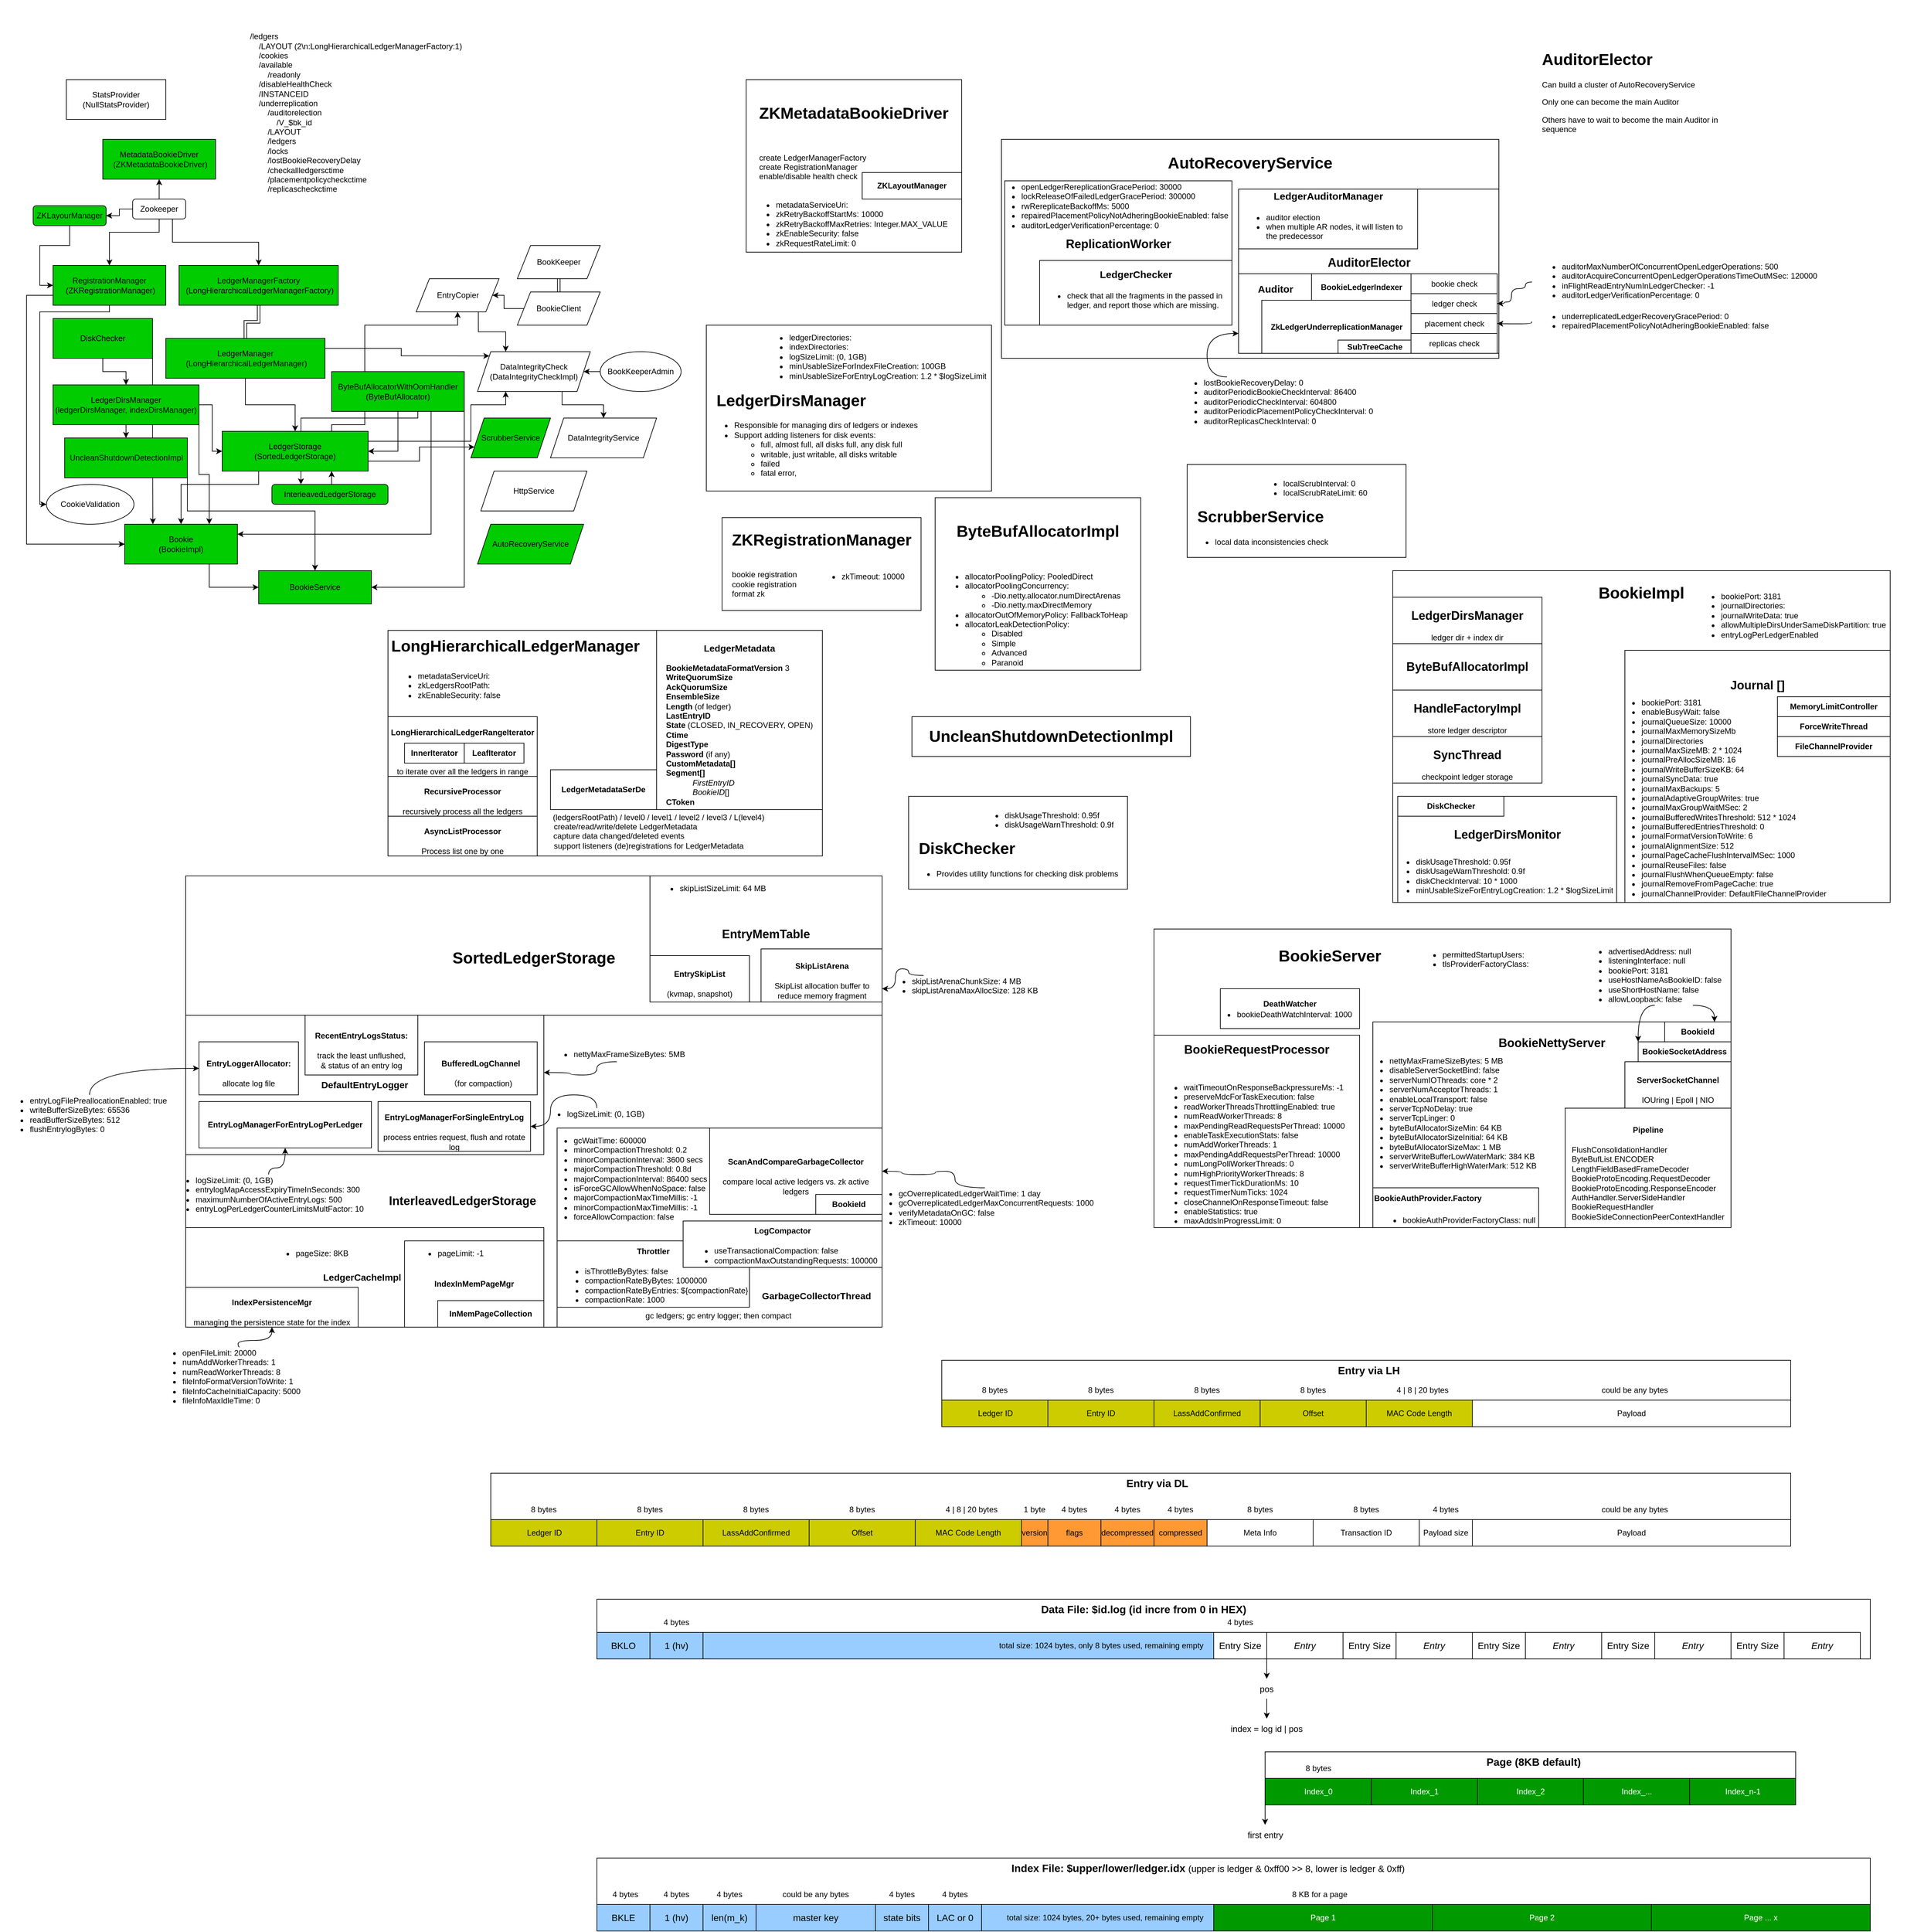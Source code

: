 <mxfile version="21.6.8" type="github">
  <diagram name="Page-1" id="82Kx7SFXTsUjgZJkPYat">
    <mxGraphModel dx="2840" dy="1318" grid="1" gridSize="10" guides="1" tooltips="1" connect="1" arrows="1" fold="1" page="1" pageScale="1" pageWidth="850" pageHeight="1100" math="0" shadow="0">
      <root>
        <mxCell id="0" />
        <mxCell id="1" parent="0" />
        <mxCell id="duP4JWg5uPilp2QIJ3Ua-13" value="" style="rounded=0;whiteSpace=wrap;html=1;" parent="1" vertex="1">
          <mxGeometry x="880" y="2810" width="1920" height="110" as="geometry" />
        </mxCell>
        <mxCell id="duP4JWg5uPilp2QIJ3Ua-7" value="" style="rounded=0;whiteSpace=wrap;html=1;" parent="1" vertex="1">
          <mxGeometry x="1887.5" y="2650" width="800" height="80" as="geometry" />
        </mxCell>
        <mxCell id="iu4JL6hjBt67AG2MAdG2-9" style="edgeStyle=orthogonalEdgeStyle;rounded=0;orthogonalLoop=1;jettySize=auto;html=1;exitX=0.5;exitY=0;exitDx=0;exitDy=0;entryX=0.75;entryY=1;entryDx=0;entryDy=0;" parent="1" source="iu4JL6hjBt67AG2MAdG2-7" target="iu4JL6hjBt67AG2MAdG2-2" edge="1">
          <mxGeometry relative="1" as="geometry">
            <mxPoint x="570" y="890" as="sourcePoint" />
            <mxPoint x="478" y="730" as="targetPoint" />
          </mxGeometry>
        </mxCell>
        <mxCell id="UA8dYpG8_vDkrabMY56i-41" value="" style="rounded=0;whiteSpace=wrap;html=1;" parent="1" vertex="1">
          <mxGeometry x="880" y="2420" width="1920" height="90" as="geometry" />
        </mxCell>
        <mxCell id="UA8dYpG8_vDkrabMY56i-48" style="edgeStyle=orthogonalEdgeStyle;rounded=0;orthogonalLoop=1;jettySize=auto;html=1;exitX=1;exitY=1;exitDx=0;exitDy=0;" parent="1" source="UA8dYpG8_vDkrabMY56i-30" edge="1">
          <mxGeometry relative="1" as="geometry">
            <mxPoint x="1890" y="2540" as="targetPoint" />
            <Array as="points">
              <mxPoint x="1890" y="2530" />
              <mxPoint x="1890" y="2530" />
            </Array>
          </mxGeometry>
        </mxCell>
        <mxCell id="UA8dYpG8_vDkrabMY56i-46" value="total size: 1024 bytes, only 8 bytes used, remaining empty&amp;nbsp; &amp;nbsp;&amp;nbsp;" style="rounded=0;whiteSpace=wrap;html=1;align=right;fillColor=#99CCFF;" parent="1" vertex="1">
          <mxGeometry x="880" y="2470" width="930" height="40" as="geometry" />
        </mxCell>
        <mxCell id="UA8dYpG8_vDkrabMY56i-39" value="" style="rounded=0;whiteSpace=wrap;html=1;" parent="1" vertex="1">
          <mxGeometry x="720" y="2230" width="1960" height="110" as="geometry" />
        </mxCell>
        <mxCell id="UA8dYpG8_vDkrabMY56i-26" value="" style="rounded=0;whiteSpace=wrap;html=1;" parent="1" vertex="1">
          <mxGeometry x="1400" y="2060" width="1280" height="100" as="geometry" />
        </mxCell>
        <mxCell id="I6og0R_k9eTCcXbdp_My-1" value="&lt;h1&gt;&lt;br&gt;AutoRecoveryService&lt;span style=&quot;background-color: initial; font-weight: normal;&quot;&gt;&lt;br&gt;&lt;/span&gt;&lt;span style=&quot;background-color: initial; font-weight: normal;&quot;&gt;&lt;br&gt;&lt;/span&gt;&lt;span style=&quot;background-color: initial; font-weight: normal;&quot;&gt;&lt;br&gt;&lt;/span&gt;&lt;span style=&quot;background-color: initial; font-weight: normal;&quot;&gt;&lt;br&gt;&lt;/span&gt;&lt;span style=&quot;background-color: initial; font-weight: normal;&quot;&gt;&lt;br&gt;&lt;/span&gt;&lt;span style=&quot;background-color: initial; font-weight: normal;&quot;&gt;&lt;br&gt;&lt;/span&gt;&lt;span style=&quot;background-color: initial; font-weight: normal;&quot;&gt;&lt;br&gt;&lt;/span&gt;&lt;span style=&quot;background-color: initial; font-weight: normal;&quot;&gt;&lt;br&gt;&lt;/span&gt;&lt;span style=&quot;background-color: initial; font-weight: normal;&quot;&gt;&lt;br&gt;&lt;/span&gt;&lt;span style=&quot;background-color: initial; font-weight: normal;&quot;&gt;&lt;br&gt;&lt;/span&gt;&lt;span style=&quot;background-color: initial; font-weight: normal;&quot;&gt;&amp;nbsp; &amp;nbsp; &amp;nbsp; &amp;nbsp; &amp;nbsp; &amp;nbsp; &amp;nbsp; &amp;nbsp; &amp;nbsp; &amp;nbsp; &amp;nbsp; &amp;nbsp; &amp;nbsp; &amp;nbsp; &amp;nbsp; &amp;nbsp; &amp;nbsp; &amp;nbsp; &amp;nbsp; &amp;nbsp; &amp;nbsp; &amp;nbsp;&lt;/span&gt;&lt;/h1&gt;" style="rounded=0;whiteSpace=wrap;html=1;fillColor=#FFFFFF;" parent="1" vertex="1">
          <mxGeometry x="1490" y="220" width="750" height="330" as="geometry" />
        </mxCell>
        <mxCell id="gkLgHkfmG0WxmkuEFFsy-8" value="&lt;h1&gt;&lt;br&gt;BookieImpl&lt;span style=&quot;background-color: initial; font-weight: normal;&quot;&gt;&lt;br&gt;&lt;/span&gt;&lt;span style=&quot;background-color: initial; font-weight: normal;&quot;&gt;&lt;br&gt;&lt;/span&gt;&lt;span style=&quot;background-color: initial; font-weight: normal;&quot;&gt;&lt;br&gt;&lt;/span&gt;&lt;span style=&quot;background-color: initial; font-weight: normal;&quot;&gt;&lt;br&gt;&lt;/span&gt;&lt;span style=&quot;background-color: initial; font-weight: normal;&quot;&gt;&lt;br&gt;&lt;/span&gt;&lt;span style=&quot;background-color: initial; font-weight: normal;&quot;&gt;&lt;br&gt;&lt;/span&gt;&lt;span style=&quot;background-color: initial; font-weight: normal;&quot;&gt;&lt;br&gt;&lt;/span&gt;&lt;span style=&quot;background-color: initial; font-weight: normal;&quot;&gt;&lt;br&gt;&lt;/span&gt;&lt;span style=&quot;background-color: initial; font-weight: normal;&quot;&gt;&lt;br&gt;&lt;/span&gt;&lt;span style=&quot;background-color: initial; font-weight: normal;&quot;&gt;&lt;br&gt;&lt;/span&gt;&lt;span style=&quot;background-color: initial; font-weight: normal;&quot;&gt;&lt;br&gt;&lt;/span&gt;&lt;span style=&quot;background-color: initial; font-weight: normal;&quot;&gt;&lt;br&gt;&lt;/span&gt;&lt;span style=&quot;background-color: initial; font-weight: normal;&quot;&gt;&lt;br&gt;&lt;/span&gt;&lt;span style=&quot;background-color: initial; font-weight: normal;&quot;&gt;&lt;br&gt;&lt;/span&gt;&lt;span style=&quot;background-color: initial; font-weight: normal;&quot;&gt;&lt;br&gt;&lt;/span&gt;&lt;span style=&quot;background-color: initial; font-weight: normal;&quot;&gt;&lt;br&gt;&lt;/span&gt;&lt;span style=&quot;background-color: initial; font-weight: normal;&quot;&gt;&amp;nbsp; &amp;nbsp; &amp;nbsp; &amp;nbsp; &amp;nbsp; &amp;nbsp; &amp;nbsp; &amp;nbsp; &amp;nbsp; &amp;nbsp; &amp;nbsp; &amp;nbsp; &amp;nbsp; &amp;nbsp; &amp;nbsp; &amp;nbsp; &amp;nbsp; &amp;nbsp; &amp;nbsp; &amp;nbsp; &amp;nbsp; &amp;nbsp;&lt;/span&gt;&lt;/h1&gt;" style="rounded=0;whiteSpace=wrap;html=1;fillColor=#FFFFFF;" parent="1" vertex="1">
          <mxGeometry x="2080" y="870" width="750" height="500" as="geometry" />
        </mxCell>
        <mxCell id="IuIAINy-iGvJOmIpRtRl-4" value="&lt;h1&gt;&lt;br&gt;&lt;/h1&gt;&lt;h1&gt;&lt;br&gt;&lt;/h1&gt;&lt;h1&gt;&amp;nbsp; LedgerDirsManager&lt;/h1&gt;&lt;ul&gt;&lt;li style=&quot;&quot;&gt;&lt;span style=&quot;background-color: initial;&quot;&gt;Responsible for managing dirs of ledgers or indexes&lt;/span&gt;&lt;/li&gt;&lt;li style=&quot;&quot;&gt;&lt;span style=&quot;background-color: initial;&quot;&gt;Support adding listeners for disk events:&amp;nbsp;&lt;/span&gt;&lt;/li&gt;&lt;ul&gt;&lt;li style=&quot;&quot;&gt;&lt;span style=&quot;background-color: initial;&quot;&gt;full, almost full, all disks full, any disk full&lt;/span&gt;&lt;/li&gt;&lt;li style=&quot;&quot;&gt;&lt;span style=&quot;background-color: initial;&quot;&gt;writable, just writable, all disks writable&lt;/span&gt;&lt;/li&gt;&lt;li style=&quot;&quot;&gt;&lt;span style=&quot;background-color: initial;&quot;&gt;failed&lt;/span&gt;&lt;/li&gt;&lt;li style=&quot;&quot;&gt;&lt;span style=&quot;background-color: initial;&quot;&gt;fatal error,&lt;/span&gt;&lt;/li&gt;&lt;/ul&gt;&lt;/ul&gt;&lt;div style=&quot;&quot;&gt;&lt;/div&gt;&lt;div&gt;&lt;br&gt;&lt;/div&gt;" style="rounded=0;whiteSpace=wrap;html=1;align=left;" parent="1" vertex="1">
          <mxGeometry x="1045" y="500" width="430" height="250" as="geometry" />
        </mxCell>
        <mxCell id="eW-7QwMUKh0zITxYbxeM-1" value="&lt;h1 style=&quot;text-align: left;&quot;&gt;BookieServer&lt;/h1&gt;&lt;div&gt;&lt;br&gt;&lt;/div&gt;&lt;h1 style=&quot;text-align: left;&quot;&gt;&lt;br&gt;&lt;/h1&gt;&lt;h1 style=&quot;text-align: left;&quot;&gt;&amp;nbsp; &amp;nbsp; &amp;nbsp; &amp;nbsp; &amp;nbsp; &amp;nbsp; &amp;nbsp; &amp;nbsp; &amp;nbsp; &amp;nbsp; &amp;nbsp; &amp;nbsp; &amp;nbsp; &amp;nbsp; &amp;nbsp; &amp;nbsp; &amp;nbsp; &amp;nbsp; &amp;nbsp; &amp;nbsp; &amp;nbsp; &amp;nbsp; &amp;nbsp; &amp;nbsp; &amp;nbsp; &amp;nbsp; &amp;nbsp; &amp;nbsp; &amp;nbsp; &amp;nbsp; &amp;nbsp; &amp;nbsp; &amp;nbsp; &amp;nbsp; &amp;nbsp; &amp;nbsp; &amp;nbsp; &amp;nbsp; &amp;nbsp; &amp;nbsp; &amp;nbsp; &amp;nbsp; &amp;nbsp; &amp;nbsp; &amp;nbsp; &amp;nbsp; &amp;nbsp; &amp;nbsp; &amp;nbsp; &amp;nbsp; &amp;nbsp;&amp;nbsp;&lt;/h1&gt;&lt;h1&gt;&lt;br&gt;&lt;/h1&gt;&lt;h1&gt;&lt;br&gt;&lt;br&gt;&lt;br&gt;&lt;br&gt;&lt;/h1&gt;&lt;span style=&quot;background-color: initial;&quot;&gt;&lt;div style=&quot;text-align: center;&quot;&gt;&lt;span style=&quot;background-color: initial;&quot;&gt;&amp;nbsp; &amp;nbsp; &amp;nbsp; &amp;nbsp; &amp;nbsp; &amp;nbsp; &amp;nbsp; &amp;nbsp; &amp;nbsp; &amp;nbsp; &amp;nbsp; &amp;nbsp; &amp;nbsp; &amp;nbsp; &amp;nbsp; &amp;nbsp; &amp;nbsp; &amp;nbsp; &amp;nbsp; &amp;nbsp; &amp;nbsp; &amp;nbsp; &amp;nbsp; &amp;nbsp; &amp;nbsp;&lt;/span&gt;&lt;/div&gt;&lt;div style=&quot;text-align: center;&quot;&gt;&lt;span style=&quot;background-color: initial;&quot;&gt;&amp;nbsp; &amp;nbsp; &amp;nbsp; &amp;nbsp; &amp;nbsp; &amp;nbsp; &amp;nbsp; &amp;nbsp; &amp;nbsp; &amp;nbsp; &amp;nbsp; &amp;nbsp; &amp;nbsp; &amp;nbsp; &amp;nbsp; &amp;nbsp; &amp;nbsp; &amp;nbsp; &amp;nbsp; &amp;nbsp; &amp;nbsp; &amp;nbsp; &amp;nbsp; &amp;nbsp;&amp;nbsp;&lt;/span&gt;&lt;/div&gt;&lt;div style=&quot;text-align: center;&quot;&gt;&lt;br&gt;&lt;/div&gt;&lt;div style=&quot;text-align: center;&quot;&gt;&lt;br&gt;&lt;/div&gt;&lt;/span&gt;&lt;span style=&quot;background-color: initial;&quot;&gt;&lt;div style=&quot;text-align: center;&quot;&gt;&lt;font style=&quot;background-color: initial;&quot;&gt;&lt;br&gt;&lt;/font&gt;&lt;/div&gt;&lt;/span&gt;" style="rounded=0;whiteSpace=wrap;html=1;fillColor=#FFFFFF;align=right;" parent="1" vertex="1">
          <mxGeometry x="1720" y="1410" width="870" height="450" as="geometry" />
        </mxCell>
        <mxCell id="eW-7QwMUKh0zITxYbxeM-8" value="&lt;ul style=&quot;border-color: var(--border-color);&quot;&gt;&lt;li style=&quot;border-color: var(--border-color);&quot;&gt;&lt;span style=&quot;background-color: initial;&quot;&gt;advertisedAddress: null&lt;/span&gt;&lt;/li&gt;&lt;li style=&quot;border-color: var(--border-color);&quot;&gt;listeningInterface: null&lt;/li&gt;&lt;li style=&quot;border-color: var(--border-color);&quot;&gt;bookiePort: 3181&lt;/li&gt;&lt;li style=&quot;border-color: var(--border-color);&quot;&gt;useHostNameAsBookieID: false&lt;br&gt;&lt;/li&gt;&lt;li style=&quot;border-color: var(--border-color);&quot;&gt;useShortHostName: false&lt;br&gt;&lt;/li&gt;&lt;li style=&quot;border-color: var(--border-color);&quot;&gt;allowLoopback: false&lt;br&gt;&lt;/li&gt;&lt;/ul&gt;" style="text;html=1;strokeColor=none;fillColor=none;spacing=5;spacingTop=-20;whiteSpace=wrap;overflow=hidden;rounded=0;" parent="1" vertex="1">
          <mxGeometry x="2360" y="1435" width="230" height="90" as="geometry" />
        </mxCell>
        <mxCell id="SP-9jFPUUWnKPtcvfwCZ-12" value="&lt;h1&gt;&lt;br&gt;SortedLedgerStorage&lt;span style=&quot;background-color: initial; font-weight: normal;&quot;&gt;&lt;br&gt;&lt;/span&gt;&lt;span style=&quot;background-color: initial; font-weight: normal;&quot;&gt;&lt;br&gt;&lt;/span&gt;&lt;span style=&quot;background-color: initial; font-weight: normal;&quot;&gt;&lt;br&gt;&lt;/span&gt;&lt;span style=&quot;background-color: initial; font-weight: normal;&quot;&gt;&lt;br&gt;&lt;/span&gt;&lt;span style=&quot;background-color: initial; font-weight: normal;&quot;&gt;&lt;br&gt;&lt;/span&gt;&lt;span style=&quot;background-color: initial; font-weight: normal;&quot;&gt;&lt;br&gt;&lt;/span&gt;&lt;span style=&quot;background-color: initial; font-weight: normal;&quot;&gt;&lt;br&gt;&lt;/span&gt;&lt;span style=&quot;background-color: initial; font-weight: normal;&quot;&gt;&lt;br&gt;&lt;/span&gt;&lt;span style=&quot;background-color: initial; font-weight: normal;&quot;&gt;&lt;br&gt;&lt;/span&gt;&lt;span style=&quot;background-color: initial; font-weight: normal;&quot;&gt;&lt;br&gt;&lt;/span&gt;&lt;span style=&quot;background-color: initial; font-weight: normal;&quot;&gt;&lt;br&gt;&lt;/span&gt;&lt;span style=&quot;background-color: initial; font-weight: normal;&quot;&gt;&lt;br&gt;&lt;/span&gt;&lt;span style=&quot;background-color: initial; font-weight: normal;&quot;&gt;&lt;br&gt;&lt;/span&gt;&lt;span style=&quot;background-color: initial; font-weight: normal;&quot;&gt;&lt;br&gt;&lt;/span&gt;&lt;span style=&quot;background-color: initial; font-weight: normal;&quot;&gt;&lt;br&gt;&lt;/span&gt;&lt;span style=&quot;background-color: initial; font-weight: normal;&quot;&gt;&lt;br&gt;&lt;/span&gt;&lt;span style=&quot;background-color: initial; font-weight: normal;&quot;&gt;&amp;nbsp; &amp;nbsp; &amp;nbsp; &amp;nbsp; &amp;nbsp; &amp;nbsp; &amp;nbsp; &amp;nbsp; &amp;nbsp; &amp;nbsp; &amp;nbsp; &amp;nbsp; &amp;nbsp; &amp;nbsp; &amp;nbsp; &amp;nbsp; &amp;nbsp; &amp;nbsp; &amp;nbsp; &amp;nbsp; &amp;nbsp; &amp;nbsp;&lt;/span&gt;&lt;/h1&gt;" style="rounded=0;whiteSpace=wrap;html=1;fillColor=#FFFFFF;" parent="1" vertex="1">
          <mxGeometry x="260" y="1330" width="1050" height="680" as="geometry" />
        </mxCell>
        <mxCell id="SP-9jFPUUWnKPtcvfwCZ-10" value="&lt;h2&gt;EntryMemTable&lt;/h2&gt;&lt;div&gt;&lt;br&gt;&lt;/div&gt;" style="rounded=0;whiteSpace=wrap;html=1;" parent="1" vertex="1">
          <mxGeometry x="960" y="1330" width="350" height="190" as="geometry" />
        </mxCell>
        <mxCell id="SP-9jFPUUWnKPtcvfwCZ-3" value="&lt;h4&gt;&lt;br&gt;&lt;/h4&gt;&lt;h4&gt;&lt;br&gt;&lt;/h4&gt;&lt;div&gt;&lt;br&gt;&lt;/div&gt;&lt;h2&gt;InterleavedLedgerStorage&lt;span style=&quot;background-color: initial; font-weight: normal;&quot;&gt;&amp;nbsp; &amp;nbsp; &amp;nbsp; &amp;nbsp; &amp;nbsp; &amp;nbsp; &amp;nbsp; &amp;nbsp; &amp;nbsp; &amp;nbsp; &amp;nbsp; &amp;nbsp; &amp;nbsp; &amp;nbsp; &amp;nbsp; &amp;nbsp; &amp;nbsp; &amp;nbsp; &amp;nbsp; &amp;nbsp; &amp;nbsp; &amp;nbsp;&lt;/span&gt;&lt;/h2&gt;" style="rounded=0;whiteSpace=wrap;html=1;" parent="1" vertex="1">
          <mxGeometry x="260" y="1540" width="1050" height="470" as="geometry" />
        </mxCell>
        <mxCell id="hu-qMKRF-XqZj4bKmKp9-4" value="&lt;h4&gt;&lt;br&gt;&lt;/h4&gt;&lt;div&gt;&lt;br&gt;&lt;/div&gt;&lt;div&gt;&lt;br&gt;&lt;/div&gt;&lt;div&gt;&lt;br&gt;&lt;/div&gt;&lt;div&gt;&lt;br&gt;&lt;/div&gt;&lt;div&gt;&lt;br&gt;&lt;/div&gt;&lt;div&gt;&lt;br&gt;&lt;/div&gt;&lt;div&gt;&lt;br&gt;&lt;/div&gt;&lt;div&gt;&lt;br&gt;&lt;/div&gt;&lt;div&gt;&lt;br&gt;&lt;/div&gt;&lt;div&gt;&lt;br&gt;&lt;/div&gt;&lt;h3&gt;&amp;nbsp; &amp;nbsp; &amp;nbsp; &amp;nbsp; &amp;nbsp; &amp;nbsp; &amp;nbsp; &amp;nbsp; &amp;nbsp; &amp;nbsp; &amp;nbsp; &amp;nbsp; &amp;nbsp; &amp;nbsp; &amp;nbsp; &amp;nbsp; &amp;nbsp; &amp;nbsp; &amp;nbsp; &amp;nbsp; &amp;nbsp; &amp;nbsp; &amp;nbsp; &amp;nbsp; &amp;nbsp; &amp;nbsp; &amp;nbsp; &amp;nbsp; &amp;nbsp; &amp;nbsp; &amp;nbsp; &amp;nbsp; &amp;nbsp; &amp;nbsp; &amp;nbsp; &amp;nbsp; &amp;nbsp; &amp;nbsp; &amp;nbsp; &amp;nbsp; &amp;nbsp; &amp;nbsp; &amp;nbsp; &amp;nbsp; &amp;nbsp; &amp;nbsp; &amp;nbsp; &amp;nbsp; &amp;nbsp; &amp;nbsp; &amp;nbsp; &amp;nbsp;&amp;nbsp;&lt;/h3&gt;&lt;h3&gt;&amp;nbsp; &amp;nbsp; &amp;nbsp; &amp;nbsp; &amp;nbsp; &amp;nbsp; &amp;nbsp; &amp;nbsp; &amp;nbsp; &amp;nbsp; &amp;nbsp; &amp;nbsp; &amp;nbsp; &amp;nbsp; &amp;nbsp; &amp;nbsp; &amp;nbsp; &amp;nbsp; &amp;nbsp; &amp;nbsp; &amp;nbsp; &amp;nbsp; &amp;nbsp; &amp;nbsp; &amp;nbsp; &amp;nbsp; &amp;nbsp; &amp;nbsp; &amp;nbsp; &amp;nbsp; &amp;nbsp; &amp;nbsp; &amp;nbsp; &amp;nbsp; &amp;nbsp; &amp;nbsp; &amp;nbsp; &amp;nbsp;GarbageCollectorThread&lt;/h3&gt;&lt;div&gt;gc ledgers; gc entry logger; then compact&amp;nbsp;&lt;/div&gt;" style="rounded=0;whiteSpace=wrap;html=1;" parent="1" vertex="1">
          <mxGeometry x="820" y="1710" width="490" height="300" as="geometry" />
        </mxCell>
        <mxCell id="hu-qMKRF-XqZj4bKmKp9-1" value="&lt;h4&gt;ScanAndCompareGarbageCollector&lt;/h4&gt;&lt;div&gt;compare local active ledgers vs. zk active ledgers&lt;/div&gt;" style="rounded=0;whiteSpace=wrap;html=1;" parent="1" vertex="1">
          <mxGeometry x="1050" y="1710" width="260" height="130" as="geometry" />
        </mxCell>
        <mxCell id="z9ph_xznk2FThED17DT3-7" value="&lt;h3&gt;DefaultEntryLogger&lt;/h3&gt;" style="rounded=0;whiteSpace=wrap;html=1;" parent="1" vertex="1">
          <mxGeometry x="260" y="1540" width="540" height="210" as="geometry" />
        </mxCell>
        <mxCell id="iu4JL6hjBt67AG2MAdG2-46" style="edgeStyle=orthogonalEdgeStyle;rounded=0;orthogonalLoop=1;jettySize=auto;html=1;exitX=0.75;exitY=1;exitDx=0;exitDy=0;entryX=0.25;entryY=0;entryDx=0;entryDy=0;" parent="1" source="iu4JL6hjBt67AG2MAdG2-36" target="iu4JL6hjBt67AG2MAdG2-43" edge="1">
          <mxGeometry relative="1" as="geometry" />
        </mxCell>
        <mxCell id="iu4JL6hjBt67AG2MAdG2-45" style="edgeStyle=orthogonalEdgeStyle;rounded=0;orthogonalLoop=1;jettySize=auto;html=1;exitX=1;exitY=0.25;exitDx=0;exitDy=0;entryX=0.25;entryY=1;entryDx=0;entryDy=0;" parent="1" source="iu4JL6hjBt67AG2MAdG2-2" target="iu4JL6hjBt67AG2MAdG2-43" edge="1">
          <mxGeometry relative="1" as="geometry">
            <Array as="points">
              <mxPoint x="690" y="675" />
              <mxPoint x="690" y="620" />
              <mxPoint x="743" y="620" />
            </Array>
          </mxGeometry>
        </mxCell>
        <mxCell id="iu4JL6hjBt67AG2MAdG2-37" style="edgeStyle=orthogonalEdgeStyle;rounded=0;orthogonalLoop=1;jettySize=auto;html=1;exitX=0.75;exitY=0;exitDx=0;exitDy=0;entryX=0.5;entryY=1;entryDx=0;entryDy=0;" parent="1" source="iu4JL6hjBt67AG2MAdG2-2" target="iu4JL6hjBt67AG2MAdG2-36" edge="1">
          <mxGeometry relative="1" as="geometry">
            <Array as="points">
              <mxPoint x="480" y="650" />
              <mxPoint x="530" y="650" />
              <mxPoint x="530" y="500" />
              <mxPoint x="670" y="500" />
            </Array>
          </mxGeometry>
        </mxCell>
        <mxCell id="CwB2cmDh5bo-2nJxtTwJ-1" value="StatsProvider (NullStatsProvider)" style="rounded=0;whiteSpace=wrap;html=1;" parent="1" vertex="1">
          <mxGeometry x="80" y="130" width="150" height="60" as="geometry" />
        </mxCell>
        <mxCell id="CwB2cmDh5bo-2nJxtTwJ-2" value="MetadataBookieDriver&lt;br&gt;&amp;nbsp;(ZKMetadataBookieDriver&lt;span style=&quot;background-color: initial;&quot;&gt;)&lt;/span&gt;" style="rounded=0;whiteSpace=wrap;html=1;fillColor=#00CC00;" parent="1" vertex="1">
          <mxGeometry x="135" y="220" width="170" height="60" as="geometry" />
        </mxCell>
        <mxCell id="ft-VFnhlPFLqep18iLet-1" style="edgeStyle=orthogonalEdgeStyle;rounded=0;orthogonalLoop=1;jettySize=auto;html=1;exitX=0.5;exitY=0;exitDx=0;exitDy=0;" parent="1" source="CwB2cmDh5bo-2nJxtTwJ-4" target="CwB2cmDh5bo-2nJxtTwJ-2" edge="1">
          <mxGeometry relative="1" as="geometry" />
        </mxCell>
        <mxCell id="ft-VFnhlPFLqep18iLet-2" style="edgeStyle=orthogonalEdgeStyle;rounded=0;orthogonalLoop=1;jettySize=auto;html=1;exitX=0;exitY=0.5;exitDx=0;exitDy=0;entryX=1;entryY=0.5;entryDx=0;entryDy=0;" parent="1" source="CwB2cmDh5bo-2nJxtTwJ-4" target="CwB2cmDh5bo-2nJxtTwJ-9" edge="1">
          <mxGeometry relative="1" as="geometry" />
        </mxCell>
        <mxCell id="ft-VFnhlPFLqep18iLet-3" style="edgeStyle=orthogonalEdgeStyle;rounded=0;orthogonalLoop=1;jettySize=auto;html=1;exitX=0.5;exitY=1;exitDx=0;exitDy=0;entryX=0.5;entryY=0;entryDx=0;entryDy=0;" parent="1" source="CwB2cmDh5bo-2nJxtTwJ-4" target="CwB2cmDh5bo-2nJxtTwJ-7" edge="1">
          <mxGeometry relative="1" as="geometry">
            <Array as="points">
              <mxPoint x="220" y="360" />
            </Array>
          </mxGeometry>
        </mxCell>
        <mxCell id="ft-VFnhlPFLqep18iLet-7" style="edgeStyle=orthogonalEdgeStyle;rounded=0;orthogonalLoop=1;jettySize=auto;html=1;exitX=0.75;exitY=1;exitDx=0;exitDy=0;" parent="1" source="CwB2cmDh5bo-2nJxtTwJ-4" target="CwB2cmDh5bo-2nJxtTwJ-10" edge="1">
          <mxGeometry relative="1" as="geometry" />
        </mxCell>
        <mxCell id="CwB2cmDh5bo-2nJxtTwJ-4" value="Zookeeper" style="rounded=1;whiteSpace=wrap;html=1;" parent="1" vertex="1">
          <mxGeometry x="180" y="310" width="80" height="30" as="geometry" />
        </mxCell>
        <mxCell id="iu4JL6hjBt67AG2MAdG2-13" style="edgeStyle=orthogonalEdgeStyle;rounded=0;orthogonalLoop=1;jettySize=auto;html=1;exitX=0.5;exitY=1;exitDx=0;exitDy=0;entryX=0;entryY=0.5;entryDx=0;entryDy=0;" parent="1" source="CwB2cmDh5bo-2nJxtTwJ-7" target="iu4JL6hjBt67AG2MAdG2-12" edge="1">
          <mxGeometry relative="1" as="geometry">
            <Array as="points">
              <mxPoint x="145" y="480" />
              <mxPoint x="40" y="480" />
              <mxPoint x="40" y="770" />
            </Array>
          </mxGeometry>
        </mxCell>
        <mxCell id="iu4JL6hjBt67AG2MAdG2-15" style="edgeStyle=orthogonalEdgeStyle;rounded=0;orthogonalLoop=1;jettySize=auto;html=1;exitX=0;exitY=0.75;exitDx=0;exitDy=0;entryX=0;entryY=0.5;entryDx=0;entryDy=0;" parent="1" source="CwB2cmDh5bo-2nJxtTwJ-7" target="iu4JL6hjBt67AG2MAdG2-14" edge="1">
          <mxGeometry relative="1" as="geometry">
            <Array as="points">
              <mxPoint x="20" y="455" />
              <mxPoint x="20" y="830" />
            </Array>
          </mxGeometry>
        </mxCell>
        <mxCell id="CwB2cmDh5bo-2nJxtTwJ-7" value="RegistrationManager&lt;br&gt;&amp;nbsp;(ZKRegistrationManager&lt;span style=&quot;background-color: initial;&quot;&gt;)&lt;/span&gt;" style="rounded=0;whiteSpace=wrap;html=1;fillColor=#00CC00;" parent="1" vertex="1">
          <mxGeometry x="60" y="410" width="170" height="60" as="geometry" />
        </mxCell>
        <mxCell id="CwB2cmDh5bo-2nJxtTwJ-8" value="/ledgers&lt;br&gt;&lt;span style=&quot;&quot;&gt;&lt;span style=&quot;&quot;&gt;&amp;nbsp;&amp;nbsp;&amp;nbsp;&amp;nbsp;&lt;/span&gt;&lt;/span&gt;/LAYOUT (2\n:LongHierarchicalLedgerManagerFactory:1)&lt;br&gt;&lt;span style=&quot;&quot;&gt;&lt;span style=&quot;&quot;&gt;&amp;nbsp;&amp;nbsp;&amp;nbsp;&amp;nbsp;&lt;/span&gt;&lt;/span&gt;/cookies&lt;br&gt;&lt;span style=&quot;&quot;&gt;&lt;span style=&quot;&quot;&gt;&amp;nbsp;&amp;nbsp;&amp;nbsp;&amp;nbsp;&lt;/span&gt;&lt;/span&gt;/available&lt;br&gt;&lt;span style=&quot;&quot;&gt;&lt;span style=&quot;&quot;&gt;&lt;span style=&quot;&quot;&gt;&amp;nbsp;&amp;nbsp;&amp;nbsp;&amp;nbsp;&lt;/span&gt;&lt;/span&gt;&lt;span style=&quot;&quot;&gt;&lt;span style=&quot;&quot;&gt;&amp;nbsp;&amp;nbsp;&amp;nbsp;&amp;nbsp;/&lt;/span&gt;&lt;/span&gt;&lt;/span&gt;readonly&lt;br&gt;&amp;nbsp; &amp;nbsp; /disableHealthCheck&lt;br&gt;&amp;nbsp; &amp;nbsp; /INSTANCEID&lt;br&gt;&amp;nbsp; &amp;nbsp; /underreplication&lt;br&gt;&amp;nbsp; &amp;nbsp; &amp;nbsp; &amp;nbsp; /auditorelection&lt;br&gt;&amp;nbsp; &amp;nbsp; &amp;nbsp; &amp;nbsp; &amp;nbsp; &amp;nbsp; /V_$bk_id&lt;br&gt;&amp;nbsp; &amp;nbsp; &amp;nbsp; &amp;nbsp; /LAYOUT&lt;br&gt;&amp;nbsp; &amp;nbsp; &amp;nbsp; &amp;nbsp; /ledgers&lt;br&gt;&amp;nbsp; &amp;nbsp; &amp;nbsp; &amp;nbsp; /locks&lt;br&gt;&amp;nbsp; &amp;nbsp; &amp;nbsp; &amp;nbsp; /lostBookieRecoveryDelay&lt;br&gt;&amp;nbsp; &amp;nbsp; &amp;nbsp; &amp;nbsp; /checkallledgersctime&lt;br&gt;&amp;nbsp; &amp;nbsp; &amp;nbsp; &amp;nbsp; /placementpolicycheckctime&lt;br&gt;&amp;nbsp; &amp;nbsp; &amp;nbsp; &amp;nbsp; /replicascheckctime" style="text;strokeColor=none;align=left;fillColor=none;html=1;verticalAlign=middle;whiteSpace=wrap;rounded=0;" parent="1" vertex="1">
          <mxGeometry x="355" y="10" width="345" height="340" as="geometry" />
        </mxCell>
        <mxCell id="ft-VFnhlPFLqep18iLet-5" style="edgeStyle=orthogonalEdgeStyle;rounded=0;orthogonalLoop=1;jettySize=auto;html=1;exitX=0.5;exitY=1;exitDx=0;exitDy=0;entryX=0;entryY=0.5;entryDx=0;entryDy=0;" parent="1" source="CwB2cmDh5bo-2nJxtTwJ-9" target="CwB2cmDh5bo-2nJxtTwJ-7" edge="1">
          <mxGeometry relative="1" as="geometry" />
        </mxCell>
        <mxCell id="CwB2cmDh5bo-2nJxtTwJ-9" value="ZKLayourManager" style="rounded=1;whiteSpace=wrap;html=1;fillColor=#00CC00;" parent="1" vertex="1">
          <mxGeometry x="30" y="320" width="110" height="30" as="geometry" />
        </mxCell>
        <mxCell id="ft-VFnhlPFLqep18iLet-9" style="edgeStyle=orthogonalEdgeStyle;rounded=0;orthogonalLoop=1;jettySize=auto;html=1;exitX=0.5;exitY=1;exitDx=0;exitDy=0;entryX=0.5;entryY=0;entryDx=0;entryDy=0;shape=link;" parent="1" source="CwB2cmDh5bo-2nJxtTwJ-10" target="ft-VFnhlPFLqep18iLet-8" edge="1">
          <mxGeometry relative="1" as="geometry" />
        </mxCell>
        <mxCell id="CwB2cmDh5bo-2nJxtTwJ-10" value="LedgerManagerFactory&lt;br&gt;&amp;nbsp;(LongHierarchicalLedgerManagerFactory&lt;span style=&quot;background-color: initial;&quot;&gt;)&lt;/span&gt;" style="rounded=0;whiteSpace=wrap;html=1;fillColor=#00CC00;" parent="1" vertex="1">
          <mxGeometry x="250" y="410" width="240" height="60" as="geometry" />
        </mxCell>
        <mxCell id="iu4JL6hjBt67AG2MAdG2-4" style="edgeStyle=orthogonalEdgeStyle;rounded=0;orthogonalLoop=1;jettySize=auto;html=1;exitX=0.5;exitY=1;exitDx=0;exitDy=0;" parent="1" source="ft-VFnhlPFLqep18iLet-8" target="iu4JL6hjBt67AG2MAdG2-2" edge="1">
          <mxGeometry relative="1" as="geometry" />
        </mxCell>
        <mxCell id="iu4JL6hjBt67AG2MAdG2-44" style="edgeStyle=orthogonalEdgeStyle;rounded=0;orthogonalLoop=1;jettySize=auto;html=1;exitX=1;exitY=0.25;exitDx=0;exitDy=0;entryX=0;entryY=0;entryDx=0;entryDy=0;" parent="1" source="ft-VFnhlPFLqep18iLet-8" target="iu4JL6hjBt67AG2MAdG2-43" edge="1">
          <mxGeometry relative="1" as="geometry" />
        </mxCell>
        <mxCell id="ft-VFnhlPFLqep18iLet-8" value="LedgerManager&lt;br&gt;&amp;nbsp;(LongHierarchicalLedgerManager&lt;span style=&quot;background-color: initial;&quot;&gt;)&lt;/span&gt;" style="rounded=0;whiteSpace=wrap;html=1;fillColor=#00CC00;" parent="1" vertex="1">
          <mxGeometry x="230" y="520" width="240" height="60" as="geometry" />
        </mxCell>
        <mxCell id="ft-VFnhlPFLqep18iLet-12" style="edgeStyle=orthogonalEdgeStyle;rounded=0;orthogonalLoop=1;jettySize=auto;html=1;exitX=0.5;exitY=1;exitDx=0;exitDy=0;entryX=0.5;entryY=0;entryDx=0;entryDy=0;" parent="1" source="ft-VFnhlPFLqep18iLet-10" target="ft-VFnhlPFLqep18iLet-11" edge="1">
          <mxGeometry relative="1" as="geometry" />
        </mxCell>
        <mxCell id="iu4JL6hjBt67AG2MAdG2-17" style="edgeStyle=orthogonalEdgeStyle;rounded=0;orthogonalLoop=1;jettySize=auto;html=1;exitX=1;exitY=1;exitDx=0;exitDy=0;entryX=0.25;entryY=0;entryDx=0;entryDy=0;" parent="1" source="ft-VFnhlPFLqep18iLet-10" target="iu4JL6hjBt67AG2MAdG2-14" edge="1">
          <mxGeometry relative="1" as="geometry" />
        </mxCell>
        <mxCell id="ft-VFnhlPFLqep18iLet-10" value="DiskChecker" style="rounded=0;whiteSpace=wrap;html=1;fillColor=#00CC00;" parent="1" vertex="1">
          <mxGeometry x="60" y="490" width="150" height="60" as="geometry" />
        </mxCell>
        <mxCell id="ft-VFnhlPFLqep18iLet-15" style="edgeStyle=orthogonalEdgeStyle;rounded=0;orthogonalLoop=1;jettySize=auto;html=1;exitX=0.5;exitY=1;exitDx=0;exitDy=0;entryX=0.5;entryY=0;entryDx=0;entryDy=0;" parent="1" source="ft-VFnhlPFLqep18iLet-11" target="ft-VFnhlPFLqep18iLet-14" edge="1">
          <mxGeometry relative="1" as="geometry" />
        </mxCell>
        <mxCell id="iu4JL6hjBt67AG2MAdG2-3" style="edgeStyle=orthogonalEdgeStyle;rounded=0;orthogonalLoop=1;jettySize=auto;html=1;exitX=1;exitY=0.5;exitDx=0;exitDy=0;entryX=0;entryY=0.5;entryDx=0;entryDy=0;" parent="1" source="ft-VFnhlPFLqep18iLet-11" target="iu4JL6hjBt67AG2MAdG2-2" edge="1">
          <mxGeometry relative="1" as="geometry">
            <Array as="points">
              <mxPoint x="300" y="620" />
              <mxPoint x="300" y="690" />
            </Array>
          </mxGeometry>
        </mxCell>
        <mxCell id="iu4JL6hjBt67AG2MAdG2-18" style="edgeStyle=orthogonalEdgeStyle;rounded=0;orthogonalLoop=1;jettySize=auto;html=1;exitX=1;exitY=1;exitDx=0;exitDy=0;entryX=0.75;entryY=0;entryDx=0;entryDy=0;" parent="1" source="ft-VFnhlPFLqep18iLet-11" target="iu4JL6hjBt67AG2MAdG2-14" edge="1">
          <mxGeometry relative="1" as="geometry" />
        </mxCell>
        <mxCell id="ft-VFnhlPFLqep18iLet-11" value="LedgerDirsManager&lt;br&gt;(ledgerDirsManager,&amp;nbsp;indexDirsManager&lt;span style=&quot;background-color: initial;&quot;&gt;)&lt;/span&gt;" style="rounded=0;whiteSpace=wrap;html=1;fillColor=#00CC00;" parent="1" vertex="1">
          <mxGeometry x="60" y="590" width="220" height="60" as="geometry" />
        </mxCell>
        <mxCell id="iu4JL6hjBt67AG2MAdG2-5" style="edgeStyle=orthogonalEdgeStyle;rounded=0;orthogonalLoop=1;jettySize=auto;html=1;exitX=0.5;exitY=1;exitDx=0;exitDy=0;entryX=1;entryY=0.5;entryDx=0;entryDy=0;" parent="1" source="ft-VFnhlPFLqep18iLet-13" target="iu4JL6hjBt67AG2MAdG2-2" edge="1">
          <mxGeometry relative="1" as="geometry">
            <mxPoint x="680" y="830" as="targetPoint" />
            <Array as="points">
              <mxPoint x="580" y="690" />
            </Array>
          </mxGeometry>
        </mxCell>
        <mxCell id="iu4JL6hjBt67AG2MAdG2-19" style="edgeStyle=orthogonalEdgeStyle;rounded=0;orthogonalLoop=1;jettySize=auto;html=1;exitX=0.75;exitY=1;exitDx=0;exitDy=0;entryX=1;entryY=0.25;entryDx=0;entryDy=0;" parent="1" source="ft-VFnhlPFLqep18iLet-13" target="iu4JL6hjBt67AG2MAdG2-14" edge="1">
          <mxGeometry relative="1" as="geometry" />
        </mxCell>
        <mxCell id="iu4JL6hjBt67AG2MAdG2-23" style="edgeStyle=orthogonalEdgeStyle;rounded=0;orthogonalLoop=1;jettySize=auto;html=1;exitX=1;exitY=1;exitDx=0;exitDy=0;entryX=1;entryY=0.5;entryDx=0;entryDy=0;" parent="1" source="ft-VFnhlPFLqep18iLet-13" target="iu4JL6hjBt67AG2MAdG2-21" edge="1">
          <mxGeometry relative="1" as="geometry" />
        </mxCell>
        <mxCell id="gkLgHkfmG0WxmkuEFFsy-5" value="" style="edgeStyle=orthogonalEdgeStyle;rounded=0;orthogonalLoop=1;jettySize=auto;html=1;entryX=0.25;entryY=0;entryDx=0;entryDy=0;" parent="1" target="iu4JL6hjBt67AG2MAdG2-7" edge="1">
          <mxGeometry relative="1" as="geometry">
            <mxPoint x="610" y="630" as="sourcePoint" />
            <mxPoint x="507.5" y="740" as="targetPoint" />
            <Array as="points">
              <mxPoint x="610" y="640" />
              <mxPoint x="434" y="640" />
            </Array>
          </mxGeometry>
        </mxCell>
        <mxCell id="ft-VFnhlPFLqep18iLet-13" value="ByteBufAllocatorWithOomHandler&lt;br&gt;(ByteBufAllocator)" style="rounded=0;whiteSpace=wrap;html=1;fillColor=#00CC00;" parent="1" vertex="1">
          <mxGeometry x="480" y="570" width="200" height="60" as="geometry" />
        </mxCell>
        <mxCell id="iu4JL6hjBt67AG2MAdG2-24" style="edgeStyle=orthogonalEdgeStyle;rounded=0;orthogonalLoop=1;jettySize=auto;html=1;exitX=1;exitY=1;exitDx=0;exitDy=0;entryX=0.5;entryY=0;entryDx=0;entryDy=0;" parent="1" source="ft-VFnhlPFLqep18iLet-14" target="iu4JL6hjBt67AG2MAdG2-21" edge="1">
          <mxGeometry relative="1" as="geometry">
            <Array as="points">
              <mxPoint x="263" y="780" />
              <mxPoint x="455" y="780" />
            </Array>
          </mxGeometry>
        </mxCell>
        <mxCell id="ft-VFnhlPFLqep18iLet-14" value="UncleanShutdownDetectionImpl" style="rounded=0;whiteSpace=wrap;html=1;fillColor=#00CC00;" parent="1" vertex="1">
          <mxGeometry x="77.5" y="670" width="185" height="60" as="geometry" />
        </mxCell>
        <mxCell id="iu4JL6hjBt67AG2MAdG2-16" style="edgeStyle=orthogonalEdgeStyle;rounded=0;orthogonalLoop=1;jettySize=auto;html=1;exitX=0.25;exitY=1;exitDx=0;exitDy=0;entryX=0.5;entryY=0;entryDx=0;entryDy=0;" parent="1" source="iu4JL6hjBt67AG2MAdG2-2" target="iu4JL6hjBt67AG2MAdG2-14" edge="1">
          <mxGeometry relative="1" as="geometry">
            <Array as="points">
              <mxPoint x="370" y="740" />
              <mxPoint x="253" y="740" />
            </Array>
          </mxGeometry>
        </mxCell>
        <mxCell id="iu4JL6hjBt67AG2MAdG2-28" style="edgeStyle=orthogonalEdgeStyle;rounded=0;orthogonalLoop=1;jettySize=auto;html=1;exitX=1;exitY=0.75;exitDx=0;exitDy=0;entryX=0;entryY=0.75;entryDx=0;entryDy=0;" parent="1" source="iu4JL6hjBt67AG2MAdG2-2" target="iu4JL6hjBt67AG2MAdG2-27" edge="1">
          <mxGeometry relative="1" as="geometry" />
        </mxCell>
        <mxCell id="iu4JL6hjBt67AG2MAdG2-2" value="LedgerStorage&lt;br&gt;(SortedLedgerStorage&lt;span style=&quot;background-color: initial;&quot;&gt;)&lt;/span&gt;" style="rounded=0;whiteSpace=wrap;html=1;fillColor=#00CC00;" parent="1" vertex="1">
          <mxGeometry x="315" y="660" width="220" height="60" as="geometry" />
        </mxCell>
        <mxCell id="iu4JL6hjBt67AG2MAdG2-7" value="InterleavedLedgerStorage" style="rounded=1;whiteSpace=wrap;html=1;fillColor=#00CC00;" parent="1" vertex="1">
          <mxGeometry x="390" y="740" width="175" height="30" as="geometry" />
        </mxCell>
        <mxCell id="iu4JL6hjBt67AG2MAdG2-12" value="CookieValidation" style="ellipse;whiteSpace=wrap;html=1;" parent="1" vertex="1">
          <mxGeometry x="50" y="740" width="132" height="60" as="geometry" />
        </mxCell>
        <mxCell id="iu4JL6hjBt67AG2MAdG2-22" style="edgeStyle=orthogonalEdgeStyle;rounded=0;orthogonalLoop=1;jettySize=auto;html=1;exitX=0.75;exitY=1;exitDx=0;exitDy=0;entryX=0;entryY=0.5;entryDx=0;entryDy=0;" parent="1" source="iu4JL6hjBt67AG2MAdG2-14" target="iu4JL6hjBt67AG2MAdG2-21" edge="1">
          <mxGeometry relative="1" as="geometry" />
        </mxCell>
        <mxCell id="iu4JL6hjBt67AG2MAdG2-14" value="Bookie&lt;br&gt;(BookieImpl&lt;span style=&quot;background-color: initial;&quot;&gt;)&lt;/span&gt;" style="rounded=0;whiteSpace=wrap;html=1;fillColor=#00CC00;" parent="1" vertex="1">
          <mxGeometry x="168" y="800" width="170" height="60" as="geometry" />
        </mxCell>
        <mxCell id="iu4JL6hjBt67AG2MAdG2-21" value="BookieService" style="rounded=0;whiteSpace=wrap;html=1;fillColor=#00CC00;" parent="1" vertex="1">
          <mxGeometry x="370" y="870" width="170" height="50" as="geometry" />
        </mxCell>
        <mxCell id="iu4JL6hjBt67AG2MAdG2-27" value="ScrubberService" style="shape=parallelogram;perimeter=parallelogramPerimeter;whiteSpace=wrap;html=1;fixedSize=1;fillColor=#00CC00;" parent="1" vertex="1">
          <mxGeometry x="690" y="640" width="120" height="60" as="geometry" />
        </mxCell>
        <mxCell id="iu4JL6hjBt67AG2MAdG2-31" value="AutoRecoveryService" style="shape=parallelogram;perimeter=parallelogramPerimeter;whiteSpace=wrap;html=1;fixedSize=1;fillColor=#00CC00;" parent="1" vertex="1">
          <mxGeometry x="700" y="800" width="160" height="60" as="geometry" />
        </mxCell>
        <mxCell id="iu4JL6hjBt67AG2MAdG2-32" value="DataIntegrityService" style="shape=parallelogram;perimeter=parallelogramPerimeter;whiteSpace=wrap;html=1;fixedSize=1;" parent="1" vertex="1">
          <mxGeometry x="810" y="640" width="160" height="60" as="geometry" />
        </mxCell>
        <mxCell id="iu4JL6hjBt67AG2MAdG2-33" value="HttpService" style="shape=parallelogram;perimeter=parallelogramPerimeter;whiteSpace=wrap;html=1;fixedSize=1;" parent="1" vertex="1">
          <mxGeometry x="705" y="720" width="160" height="60" as="geometry" />
        </mxCell>
        <mxCell id="iu4JL6hjBt67AG2MAdG2-40" style="edgeStyle=orthogonalEdgeStyle;shape=link;rounded=0;orthogonalLoop=1;jettySize=auto;html=1;exitX=0.5;exitY=1;exitDx=0;exitDy=0;entryX=0.5;entryY=0;entryDx=0;entryDy=0;entryPerimeter=0;" parent="1" source="iu4JL6hjBt67AG2MAdG2-34" target="iu4JL6hjBt67AG2MAdG2-38" edge="1">
          <mxGeometry relative="1" as="geometry">
            <Array as="points">
              <mxPoint x="830.5" y="440" />
              <mxPoint x="810.5" y="440" />
            </Array>
          </mxGeometry>
        </mxCell>
        <mxCell id="iu4JL6hjBt67AG2MAdG2-34" value="BookKeeper" style="shape=parallelogram;perimeter=parallelogramPerimeter;whiteSpace=wrap;html=1;fixedSize=1;" parent="1" vertex="1">
          <mxGeometry x="760" y="380" width="125" height="50" as="geometry" />
        </mxCell>
        <mxCell id="iu4JL6hjBt67AG2MAdG2-36" value="EntryCopier" style="shape=parallelogram;perimeter=parallelogramPerimeter;whiteSpace=wrap;html=1;fixedSize=1;" parent="1" vertex="1">
          <mxGeometry x="607.5" y="430" width="125" height="50" as="geometry" />
        </mxCell>
        <mxCell id="iu4JL6hjBt67AG2MAdG2-42" style="edgeStyle=orthogonalEdgeStyle;rounded=0;orthogonalLoop=1;jettySize=auto;html=1;exitX=0;exitY=0.5;exitDx=0;exitDy=0;entryX=1;entryY=0.5;entryDx=0;entryDy=0;" parent="1" source="iu4JL6hjBt67AG2MAdG2-38" target="iu4JL6hjBt67AG2MAdG2-36" edge="1">
          <mxGeometry relative="1" as="geometry" />
        </mxCell>
        <mxCell id="iu4JL6hjBt67AG2MAdG2-38" value="BookieClient" style="shape=parallelogram;perimeter=parallelogramPerimeter;whiteSpace=wrap;html=1;fixedSize=1;" parent="1" vertex="1">
          <mxGeometry x="760" y="450" width="125" height="50" as="geometry" />
        </mxCell>
        <mxCell id="iu4JL6hjBt67AG2MAdG2-48" value="" style="edgeStyle=orthogonalEdgeStyle;rounded=0;orthogonalLoop=1;jettySize=auto;html=1;exitX=0;exitY=0.5;exitDx=0;exitDy=0;" parent="1" source="iu4JL6hjBt67AG2MAdG2-47" target="iu4JL6hjBt67AG2MAdG2-43" edge="1">
          <mxGeometry relative="1" as="geometry" />
        </mxCell>
        <mxCell id="iu4JL6hjBt67AG2MAdG2-49" style="edgeStyle=orthogonalEdgeStyle;rounded=0;orthogonalLoop=1;jettySize=auto;html=1;exitX=0.75;exitY=1;exitDx=0;exitDy=0;entryX=0.5;entryY=0;entryDx=0;entryDy=0;" parent="1" source="iu4JL6hjBt67AG2MAdG2-43" target="iu4JL6hjBt67AG2MAdG2-32" edge="1">
          <mxGeometry relative="1" as="geometry" />
        </mxCell>
        <mxCell id="iu4JL6hjBt67AG2MAdG2-43" value="DataIntegrityCheck&lt;br&gt;(DataIntegrityCheckImpl)" style="shape=parallelogram;perimeter=parallelogramPerimeter;whiteSpace=wrap;html=1;fixedSize=1;" parent="1" vertex="1">
          <mxGeometry x="700" y="540" width="170" height="60" as="geometry" />
        </mxCell>
        <mxCell id="iu4JL6hjBt67AG2MAdG2-47" value="BookKeeperAdmin" style="ellipse;whiteSpace=wrap;html=1;" parent="1" vertex="1">
          <mxGeometry x="885" y="540" width="122" height="60" as="geometry" />
        </mxCell>
        <mxCell id="z9ph_xznk2FThED17DT3-1" value="&lt;h4&gt;EntryLoggerAllocator:&lt;/h4&gt;allocate log file" style="rounded=0;whiteSpace=wrap;html=1;" parent="1" vertex="1">
          <mxGeometry x="280" y="1580" width="150" height="80" as="geometry" />
        </mxCell>
        <mxCell id="z9ph_xznk2FThED17DT3-17" style="edgeStyle=orthogonalEdgeStyle;rounded=0;orthogonalLoop=1;jettySize=auto;html=1;exitX=0.5;exitY=0;exitDx=0;exitDy=0;entryX=0;entryY=0.5;entryDx=0;entryDy=0;curved=1;" parent="1" source="z9ph_xznk2FThED17DT3-2" target="z9ph_xznk2FThED17DT3-1" edge="1">
          <mxGeometry relative="1" as="geometry" />
        </mxCell>
        <mxCell id="z9ph_xznk2FThED17DT3-2" value="&lt;ul style=&quot;border-color: var(--border-color);&quot;&gt;&lt;li style=&quot;border-color: var(--border-color);&quot;&gt;entryLogFilePreallocationEnabled: true&lt;/li&gt;&lt;li style=&quot;border-color: var(--border-color);&quot;&gt;&lt;span style=&quot;border-color: var(--border-color); background-color: initial;&quot;&gt;writeBufferSizeBytes: 65536&lt;/span&gt;&lt;/li&gt;&lt;li style=&quot;border-color: var(--border-color);&quot;&gt;&lt;span style=&quot;border-color: var(--border-color); background-color: initial;&quot;&gt;readBufferSizeBytes: 512&lt;/span&gt;&lt;/li&gt;&lt;li style=&quot;border-color: var(--border-color);&quot;&gt;&lt;span style=&quot;border-color: var(--border-color); background-color: initial;&quot;&gt;flushEntrylogBytes: 0&lt;br&gt;&lt;/span&gt;&lt;/li&gt;&lt;/ul&gt;" style="text;html=1;strokeColor=none;fillColor=none;spacing=5;spacingTop=-20;whiteSpace=wrap;overflow=hidden;rounded=0;" parent="1" vertex="1">
          <mxGeometry x="-20" y="1660" width="270" height="60" as="geometry" />
        </mxCell>
        <mxCell id="z9ph_xznk2FThED17DT3-8" value="&lt;h4 style=&quot;text-align: left;&quot;&gt;RecentEntryLogsStatus:&lt;/h4&gt;track the least unflushed,&lt;br&gt;&amp;amp; status of an entry log" style="rounded=0;whiteSpace=wrap;html=1;" parent="1" vertex="1">
          <mxGeometry x="440" y="1540" width="170" height="90" as="geometry" />
        </mxCell>
        <mxCell id="z9ph_xznk2FThED17DT3-9" value="&lt;h4&gt;BufferedLogChannel&lt;/h4&gt;&lt;div&gt;（for compaction)&lt;/div&gt;" style="rounded=0;whiteSpace=wrap;html=1;" parent="1" vertex="1">
          <mxGeometry x="620" y="1580" width="170" height="80" as="geometry" />
        </mxCell>
        <mxCell id="z9ph_xznk2FThED17DT3-16" style="rounded=0;orthogonalLoop=1;jettySize=auto;html=1;entryX=1;entryY=0.5;entryDx=0;entryDy=0;edgeStyle=orthogonalEdgeStyle;curved=1;exitX=0.5;exitY=0;exitDx=0;exitDy=0;" parent="1" source="z9ph_xznk2FThED17DT3-11" target="z9ph_xznk2FThED17DT3-10" edge="1">
          <mxGeometry relative="1" as="geometry">
            <mxPoint x="740" y="1760" as="sourcePoint" />
            <Array as="points">
              <mxPoint x="880" y="1660" />
              <mxPoint x="810" y="1660" />
              <mxPoint x="810" y="1708" />
            </Array>
          </mxGeometry>
        </mxCell>
        <mxCell id="z9ph_xznk2FThED17DT3-10" value="&lt;h4&gt;EntryLogManagerForSingleEntryLog&lt;/h4&gt;&lt;div&gt;process entries request, flush and rotate log&lt;/div&gt;" style="rounded=0;whiteSpace=wrap;html=1;" parent="1" vertex="1">
          <mxGeometry x="550" y="1670" width="230" height="75" as="geometry" />
        </mxCell>
        <mxCell id="z9ph_xznk2FThED17DT3-11" value="&lt;ul style=&quot;border-color: var(--border-color);&quot;&gt;&lt;li style=&quot;border-color: var(--border-color);&quot;&gt;logSizeLimit: (0, 1GB)&lt;/li&gt;&lt;/ul&gt;" style="text;html=1;strokeColor=none;fillColor=none;spacing=5;spacingTop=-20;whiteSpace=wrap;overflow=hidden;rounded=0;" parent="1" vertex="1">
          <mxGeometry x="790" y="1680" width="180" height="20" as="geometry" />
        </mxCell>
        <mxCell id="z9ph_xznk2FThED17DT3-18" style="rounded=0;orthogonalLoop=1;jettySize=auto;html=1;entryX=0.5;entryY=1;entryDx=0;entryDy=0;edgeStyle=orthogonalEdgeStyle;curved=1;exitX=0.5;exitY=0;exitDx=0;exitDy=0;" parent="1" source="z9ph_xznk2FThED17DT3-20" target="z9ph_xznk2FThED17DT3-19" edge="1">
          <mxGeometry relative="1" as="geometry">
            <mxPoint x="430" y="1810" as="sourcePoint" />
            <Array as="points">
              <mxPoint x="385" y="1770" />
              <mxPoint x="410" y="1770" />
            </Array>
          </mxGeometry>
        </mxCell>
        <mxCell id="z9ph_xznk2FThED17DT3-19" value="&lt;h4&gt;EntryLogManagerForEntryLogPerLedger&lt;/h4&gt;" style="rounded=0;whiteSpace=wrap;html=1;" parent="1" vertex="1">
          <mxGeometry x="280" y="1670" width="260" height="70" as="geometry" />
        </mxCell>
        <mxCell id="z9ph_xznk2FThED17DT3-20" value="&lt;ul style=&quot;border-color: var(--border-color);&quot;&gt;&lt;li style=&quot;border-color: var(--border-color);&quot;&gt;logSizeLimit: (0, 1GB)&lt;/li&gt;&lt;li style=&quot;border-color: var(--border-color);&quot;&gt;entrylogMapAccessExpiryTimeInSeconds: 300&lt;br&gt;&lt;/li&gt;&lt;li style=&quot;border-color: var(--border-color);&quot;&gt;maximumNumberOfActiveEntryLogs: 500&lt;br&gt;&lt;/li&gt;&lt;li style=&quot;border-color: var(--border-color);&quot;&gt;entryLogPerLedgerCounterLimitsMultFactor: 10&lt;/li&gt;&lt;/ul&gt;" style="text;html=1;strokeColor=none;fillColor=none;spacing=5;spacingTop=-20;whiteSpace=wrap;overflow=hidden;rounded=0;" parent="1" vertex="1">
          <mxGeometry x="230" y="1780" width="310" height="70" as="geometry" />
        </mxCell>
        <mxCell id="z9ph_xznk2FThED17DT3-21" value="&lt;ul style=&quot;border-color: var(--border-color);&quot;&gt;&lt;li style=&quot;border-color: var(--border-color);&quot;&gt;nettyMaxFrameSizeBytes: 5MB&lt;/li&gt;&lt;/ul&gt;" style="text;html=1;strokeColor=none;fillColor=none;spacing=5;spacingTop=-20;whiteSpace=wrap;overflow=hidden;rounded=0;" parent="1" vertex="1">
          <mxGeometry x="800" y="1590" width="220" height="20" as="geometry" />
        </mxCell>
        <mxCell id="z9ph_xznk2FThED17DT3-22" style="rounded=0;orthogonalLoop=1;jettySize=auto;html=1;entryX=1;entryY=0.411;entryDx=0;entryDy=0;edgeStyle=orthogonalEdgeStyle;curved=1;exitX=0.5;exitY=1;exitDx=0;exitDy=0;entryPerimeter=0;" parent="1" source="z9ph_xznk2FThED17DT3-21" target="z9ph_xznk2FThED17DT3-7" edge="1">
          <mxGeometry relative="1" as="geometry">
            <mxPoint x="844" y="1480" as="sourcePoint" />
            <mxPoint x="797" y="1440" as="targetPoint" />
            <Array as="points">
              <mxPoint x="880" y="1610" />
              <mxPoint x="880" y="1630" />
              <mxPoint x="840" y="1630" />
              <mxPoint x="840" y="1626" />
            </Array>
          </mxGeometry>
        </mxCell>
        <mxCell id="z9ph_xznk2FThED17DT3-23" style="edgeStyle=none;rounded=0;orthogonalLoop=1;jettySize=auto;html=1;exitX=0.5;exitY=0;exitDx=0;exitDy=0;" parent="1" source="z9ph_xznk2FThED17DT3-7" target="z9ph_xznk2FThED17DT3-7" edge="1">
          <mxGeometry relative="1" as="geometry" />
        </mxCell>
        <mxCell id="cNtdtaAnZoBOAQtfdkxb-1" value="&lt;h3&gt;LedgerCacheImpl&amp;nbsp;&amp;nbsp;&lt;/h3&gt;" style="rounded=0;whiteSpace=wrap;html=1;" parent="1" vertex="1">
          <mxGeometry x="260" y="1860" width="540" height="150" as="geometry" />
        </mxCell>
        <mxCell id="cNtdtaAnZoBOAQtfdkxb-2" value="&lt;ul style=&quot;border-color: var(--border-color);&quot;&gt;&lt;li style=&quot;border-color: var(--border-color);&quot;&gt;pageSize: 8KB&lt;/li&gt;&lt;/ul&gt;" style="text;html=1;strokeColor=none;fillColor=none;spacing=5;spacingTop=-20;whiteSpace=wrap;overflow=hidden;rounded=0;" parent="1" vertex="1">
          <mxGeometry x="381" y="1890" width="159" height="20" as="geometry" />
        </mxCell>
        <mxCell id="cNtdtaAnZoBOAQtfdkxb-4" value="&lt;h4&gt;IndexPersistenceMgr&lt;/h4&gt;&lt;div&gt;managing the persistence state for the index&lt;br&gt;&lt;/div&gt;" style="rounded=0;whiteSpace=wrap;html=1;" parent="1" vertex="1">
          <mxGeometry x="260" y="1950" width="260" height="60" as="geometry" />
        </mxCell>
        <mxCell id="cNtdtaAnZoBOAQtfdkxb-5" value="&lt;h4&gt;IndexInMemPageMgr&lt;/h4&gt;" style="rounded=0;whiteSpace=wrap;html=1;" parent="1" vertex="1">
          <mxGeometry x="590" y="1880" width="210" height="130" as="geometry" />
        </mxCell>
        <mxCell id="cNtdtaAnZoBOAQtfdkxb-6" value="&lt;ul style=&quot;border-color: var(--border-color);&quot;&gt;&lt;li style=&quot;border-color: var(--border-color);&quot;&gt;openFileLimit: 20000&lt;/li&gt;&lt;li style=&quot;border-color: var(--border-color);&quot;&gt;numAddWorkerThreads: 1&lt;br&gt;&lt;/li&gt;&lt;li style=&quot;border-color: var(--border-color);&quot;&gt;numReadWorkerThreads: 8&lt;br&gt;&lt;/li&gt;&lt;li style=&quot;border-color: var(--border-color);&quot;&gt;fileInfoFormatVersionToWrite: 1&lt;br&gt;&lt;/li&gt;&lt;li style=&quot;border-color: var(--border-color);&quot;&gt;fileInfoCacheInitialCapacity: 5000&lt;br&gt;&lt;/li&gt;&lt;li style=&quot;border-color: var(--border-color);&quot;&gt;fileInfoMaxIdleTime: 0&lt;/li&gt;&lt;/ul&gt;" style="text;html=1;strokeColor=none;fillColor=none;spacing=5;spacingTop=-20;whiteSpace=wrap;overflow=hidden;rounded=0;" parent="1" vertex="1">
          <mxGeometry x="210" y="2040" width="262.5" height="90" as="geometry" />
        </mxCell>
        <mxCell id="cNtdtaAnZoBOAQtfdkxb-8" style="rounded=0;orthogonalLoop=1;jettySize=auto;html=1;edgeStyle=orthogonalEdgeStyle;curved=1;entryX=0.5;entryY=1;entryDx=0;entryDy=0;exitX=0.5;exitY=0;exitDx=0;exitDy=0;" parent="1" source="cNtdtaAnZoBOAQtfdkxb-6" target="cNtdtaAnZoBOAQtfdkxb-4" edge="1">
          <mxGeometry relative="1" as="geometry">
            <mxPoint x="490" y="2050" as="sourcePoint" />
            <mxPoint x="410" y="2040" as="targetPoint" />
            <Array as="points">
              <mxPoint x="339" y="2040" />
              <mxPoint x="339" y="2030" />
              <mxPoint x="390" y="2030" />
            </Array>
          </mxGeometry>
        </mxCell>
        <mxCell id="cNtdtaAnZoBOAQtfdkxb-9" value="&lt;ul style=&quot;border-color: var(--border-color);&quot;&gt;&lt;li style=&quot;border-color: var(--border-color);&quot;&gt;pageLimit: -1&lt;/li&gt;&lt;/ul&gt;" style="text;html=1;strokeColor=none;fillColor=none;spacing=5;spacingTop=-20;whiteSpace=wrap;overflow=hidden;rounded=0;" parent="1" vertex="1">
          <mxGeometry x="595" y="1890" width="150" height="20" as="geometry" />
        </mxCell>
        <mxCell id="cNtdtaAnZoBOAQtfdkxb-11" value="&lt;h4&gt;InMemPageCollection&lt;/h4&gt;" style="rounded=0;whiteSpace=wrap;html=1;" parent="1" vertex="1">
          <mxGeometry x="640" y="1970" width="160" height="40" as="geometry" />
        </mxCell>
        <mxCell id="hu-qMKRF-XqZj4bKmKp9-2" value="&lt;h4&gt;BookieId&lt;/h4&gt;" style="rounded=0;whiteSpace=wrap;html=1;" parent="1" vertex="1">
          <mxGeometry x="1210" y="1810" width="100" height="30" as="geometry" />
        </mxCell>
        <mxCell id="hu-qMKRF-XqZj4bKmKp9-3" value="&lt;ul style=&quot;border-color: var(--border-color);&quot;&gt;&lt;li style=&quot;border-color: var(--border-color);&quot;&gt;gcOverreplicatedLedgerWaitTime: 1 day&lt;/li&gt;&lt;li style=&quot;border-color: var(--border-color);&quot;&gt;gcOverreplicatedLedgerMaxConcurrentRequests: 1000&lt;br&gt;&lt;/li&gt;&lt;li style=&quot;border-color: var(--border-color);&quot;&gt;verifyMetadataOnGC: false&lt;/li&gt;&lt;li style=&quot;border-color: var(--border-color);&quot;&gt;zkTimeout: 10000&lt;/li&gt;&lt;/ul&gt;" style="text;html=1;strokeColor=none;fillColor=none;spacing=5;spacingTop=-20;whiteSpace=wrap;overflow=hidden;rounded=0;" parent="1" vertex="1">
          <mxGeometry x="1290" y="1800" width="350" height="60" as="geometry" />
        </mxCell>
        <mxCell id="hu-qMKRF-XqZj4bKmKp9-5" style="rounded=0;orthogonalLoop=1;jettySize=auto;html=1;edgeStyle=orthogonalEdgeStyle;curved=1;exitX=0.5;exitY=0;exitDx=0;exitDy=0;entryX=1;entryY=0.5;entryDx=0;entryDy=0;" parent="1" source="hu-qMKRF-XqZj4bKmKp9-3" target="hu-qMKRF-XqZj4bKmKp9-1" edge="1">
          <mxGeometry relative="1" as="geometry">
            <mxPoint x="1071" y="2030" as="sourcePoint" />
            <mxPoint x="1030" y="2050" as="targetPoint" />
            <Array as="points">
              <mxPoint x="1420" y="1800" />
              <mxPoint x="1420" y="1775" />
              <mxPoint x="1390" y="1775" />
              <mxPoint x="1390" y="1780" />
              <mxPoint x="1340" y="1780" />
              <mxPoint x="1340" y="1775" />
            </Array>
          </mxGeometry>
        </mxCell>
        <mxCell id="hu-qMKRF-XqZj4bKmKp9-6" value="&lt;ul style=&quot;border-color: var(--border-color);&quot;&gt;&lt;li style=&quot;border-color: var(--border-color);&quot;&gt;&lt;span style=&quot;background-color: initial;&quot;&gt;gcWaitTime: 600000&lt;/span&gt;&lt;br&gt;&lt;/li&gt;&lt;li style=&quot;border-color: var(--border-color);&quot;&gt;minorCompactionThreshold: 0.2&lt;br&gt;&lt;/li&gt;&lt;li style=&quot;border-color: var(--border-color);&quot;&gt;minorCompactionInterval: 3600 secs&lt;br&gt;&lt;/li&gt;&lt;li style=&quot;border-color: var(--border-color);&quot;&gt;majorCompactionThreshold: 0.8d&lt;br&gt;&lt;/li&gt;&lt;li style=&quot;border-color: var(--border-color);&quot;&gt;majorCompactionInterval: 86400 secs&lt;br&gt;&lt;/li&gt;&lt;li style=&quot;border-color: var(--border-color);&quot;&gt;isForceGCAllowWhenNoSpace: false&lt;br&gt;&lt;/li&gt;&lt;li style=&quot;border-color: var(--border-color);&quot;&gt;majorCompactionMaxTimeMillis: -1&lt;br&gt;&lt;/li&gt;&lt;li style=&quot;border-color: var(--border-color);&quot;&gt;minorCompactionMaxTimeMillis: -1&lt;br&gt;&lt;/li&gt;&lt;li style=&quot;border-color: var(--border-color);&quot;&gt;forceAllowCompaction: false&lt;/li&gt;&lt;/ul&gt;" style="text;html=1;strokeColor=none;fillColor=none;spacing=5;spacingTop=-20;whiteSpace=wrap;overflow=hidden;rounded=0;" parent="1" vertex="1">
          <mxGeometry x="800" y="1720" width="320" height="215" as="geometry" />
        </mxCell>
        <mxCell id="SP-9jFPUUWnKPtcvfwCZ-1" value="&lt;h4&gt;Throttler&lt;/h4&gt;&lt;div&gt;&lt;ul style=&quot;border-color: var(--border-color); text-align: left;&quot;&gt;&lt;li style=&quot;border-color: var(--border-color);&quot;&gt;isThrottleByBytes: false&lt;/li&gt;&lt;li style=&quot;border-color: var(--border-color);&quot;&gt;&lt;span style=&quot;background-color: initial;&quot;&gt;compactionRateByBytes: 1000000&lt;/span&gt;&lt;br&gt;&lt;/li&gt;&lt;li style=&quot;border-color: var(--border-color);&quot;&gt;compactionRateByEntries: ${compactionRate}&lt;/li&gt;&lt;li style=&quot;border-color: var(--border-color);&quot;&gt;compactionRate: 1000&lt;/li&gt;&lt;/ul&gt;&lt;/div&gt;" style="rounded=0;whiteSpace=wrap;html=1;" parent="1" vertex="1">
          <mxGeometry x="820" y="1880" width="290" height="100" as="geometry" />
        </mxCell>
        <mxCell id="SP-9jFPUUWnKPtcvfwCZ-2" value="&lt;h4&gt;LogCompactor&lt;/h4&gt;&lt;div&gt;&lt;ul style=&quot;border-color: var(--border-color); text-align: left;&quot;&gt;&lt;li style=&quot;border-color: var(--border-color);&quot;&gt;useTransactionalCompaction: false&lt;/li&gt;&lt;li style=&quot;border-color: var(--border-color);&quot;&gt;compactionMaxOutstandingRequests: 100000&lt;/li&gt;&lt;/ul&gt;&lt;/div&gt;" style="rounded=0;whiteSpace=wrap;html=1;" parent="1" vertex="1">
          <mxGeometry x="1010" y="1850" width="300" height="70" as="geometry" />
        </mxCell>
        <mxCell id="SP-9jFPUUWnKPtcvfwCZ-5" style="edgeStyle=orthogonalEdgeStyle;rounded=0;orthogonalLoop=1;jettySize=auto;html=1;exitX=0.5;exitY=1;exitDx=0;exitDy=0;" parent="1" source="z9ph_xznk2FThED17DT3-11" target="z9ph_xznk2FThED17DT3-11" edge="1">
          <mxGeometry relative="1" as="geometry" />
        </mxCell>
        <mxCell id="SP-9jFPUUWnKPtcvfwCZ-6" value="&lt;h4&gt;EntrySkipList&lt;/h4&gt;&lt;div&gt;(kvmap, snapshot)&lt;/div&gt;" style="rounded=0;whiteSpace=wrap;html=1;" parent="1" vertex="1">
          <mxGeometry x="960" y="1450" width="150" height="70" as="geometry" />
        </mxCell>
        <mxCell id="SP-9jFPUUWnKPtcvfwCZ-7" value="&lt;h4&gt;SkipListArena&lt;/h4&gt;&lt;div&gt;SkipList allocation buffer to reduce memory fragment&lt;/div&gt;" style="rounded=0;whiteSpace=wrap;html=1;" parent="1" vertex="1">
          <mxGeometry x="1127.5" y="1440" width="182.5" height="80" as="geometry" />
        </mxCell>
        <mxCell id="SP-9jFPUUWnKPtcvfwCZ-8" value="&lt;ul style=&quot;border-color: var(--border-color);&quot;&gt;&lt;li style=&quot;border-color: var(--border-color);&quot;&gt;skipListArenaChunkSize: 4 MB&lt;/li&gt;&lt;li style=&quot;border-color: var(--border-color);&quot;&gt;skipListArenaMaxAllocSize: 128 KB&lt;/li&gt;&lt;/ul&gt;" style="text;html=1;strokeColor=none;fillColor=none;spacing=5;spacingTop=-20;whiteSpace=wrap;overflow=hidden;rounded=0;" parent="1" vertex="1">
          <mxGeometry x="1310" y="1480" width="250" height="40" as="geometry" />
        </mxCell>
        <mxCell id="SP-9jFPUUWnKPtcvfwCZ-9" value="&lt;ul style=&quot;border-color: var(--border-color);&quot;&gt;&lt;li style=&quot;border-color: var(--border-color);&quot;&gt;skipListSizeLimit: 64 MB&lt;/li&gt;&lt;/ul&gt;" style="text;html=1;strokeColor=none;fillColor=none;spacing=5;spacingTop=-20;whiteSpace=wrap;overflow=hidden;rounded=0;" parent="1" vertex="1">
          <mxGeometry x="960" y="1340" width="190" height="20" as="geometry" />
        </mxCell>
        <mxCell id="SP-9jFPUUWnKPtcvfwCZ-11" style="rounded=0;orthogonalLoop=1;jettySize=auto;html=1;entryX=1;entryY=0.75;entryDx=0;entryDy=0;edgeStyle=orthogonalEdgeStyle;curved=1;exitX=0.25;exitY=0;exitDx=0;exitDy=0;" parent="1" source="SP-9jFPUUWnKPtcvfwCZ-8" target="SP-9jFPUUWnKPtcvfwCZ-7" edge="1">
          <mxGeometry relative="1" as="geometry">
            <mxPoint x="1510" y="1457" as="sourcePoint" />
            <mxPoint x="1400" y="1473" as="targetPoint" />
            <Array as="points">
              <mxPoint x="1350" y="1480" />
              <mxPoint x="1350" y="1470" />
              <mxPoint x="1330" y="1470" />
              <mxPoint x="1330" y="1500" />
            </Array>
          </mxGeometry>
        </mxCell>
        <mxCell id="Yxne91w-JKe-l9qCdWZZ-1" value="&lt;h1&gt;LongHierarchicalLedgerManager&amp;nbsp; &amp;nbsp; &amp;nbsp; &amp;nbsp; &amp;nbsp; &amp;nbsp; &amp;nbsp; &amp;nbsp; &amp;nbsp; &amp;nbsp; &amp;nbsp; &amp;nbsp; &amp;nbsp; &amp;nbsp; &amp;nbsp; &amp;nbsp; &amp;nbsp; &amp;nbsp; &amp;nbsp; &amp;nbsp; &amp;nbsp; &amp;nbsp; &amp;nbsp; &amp;nbsp; &amp;nbsp; &amp;nbsp; &amp;nbsp; &amp;nbsp; &amp;nbsp; &amp;nbsp; &amp;nbsp; &amp;nbsp; &amp;nbsp; &amp;nbsp; &amp;nbsp; &amp;nbsp; &amp;nbsp; &amp;nbsp; &amp;nbsp; &amp;nbsp; &amp;nbsp; &amp;nbsp; &amp;nbsp; &amp;nbsp; &amp;nbsp; &amp;nbsp; &amp;nbsp; &amp;nbsp; &amp;nbsp; &amp;nbsp; &amp;nbsp; &amp;nbsp; &amp;nbsp; &amp;nbsp; &amp;nbsp; &amp;nbsp;&lt;/h1&gt;&lt;h1&gt;&lt;br&gt;&lt;/h1&gt;&lt;h1&gt;&lt;br&gt;&lt;br&gt;&lt;br&gt;&lt;br&gt;&lt;/h1&gt;&lt;span style=&quot;background-color: initial;&quot;&gt;&lt;div style=&quot;text-align: center;&quot;&gt;&lt;span style=&quot;background-color: initial;&quot;&gt;&amp;nbsp; &amp;nbsp; &amp;nbsp; &amp;nbsp; &amp;nbsp; &amp;nbsp; &amp;nbsp; &amp;nbsp; &amp;nbsp; &amp;nbsp; &amp;nbsp; &amp;nbsp; &amp;nbsp; &amp;nbsp; &amp;nbsp; &amp;nbsp; &amp;nbsp; &amp;nbsp; &amp;nbsp; &amp;nbsp; &amp;nbsp; &amp;nbsp; &amp;nbsp; &amp;nbsp; &amp;nbsp;&lt;/span&gt;&lt;/div&gt;&lt;div style=&quot;text-align: center;&quot;&gt;&lt;span style=&quot;background-color: initial;&quot;&gt;&amp;nbsp; &amp;nbsp; &amp;nbsp; &amp;nbsp; &amp;nbsp; &amp;nbsp; &amp;nbsp; &amp;nbsp; &amp;nbsp; &amp;nbsp; &amp;nbsp; &amp;nbsp; &amp;nbsp; &amp;nbsp; &amp;nbsp; &amp;nbsp; &amp;nbsp; &amp;nbsp; &amp;nbsp; &amp;nbsp; &amp;nbsp; &amp;nbsp; &amp;nbsp; &amp;nbsp; &amp;nbsp;(ledgersRootPath) / level0 / level1 / level2 / level3 / L(level4)&lt;/span&gt;&lt;/div&gt;&lt;/span&gt;&lt;font style=&quot;background-color: initial;&quot;&gt;&lt;div style=&quot;text-align: center;&quot;&gt;&lt;font style=&quot;background-color: initial;&quot;&gt;&amp;nbsp; &amp;nbsp; &amp;nbsp; &amp;nbsp; &amp;nbsp; &amp;nbsp; &amp;nbsp; &amp;nbsp; &amp;nbsp; &amp;nbsp;create/read/write/delete&amp;nbsp;&lt;/font&gt;&lt;font style=&quot;background-color: initial;&quot;&gt;LedgerMetadata&lt;/font&gt;&lt;/div&gt;&lt;/font&gt;&lt;span style=&quot;background-color: initial;&quot;&gt;&lt;div style=&quot;text-align: center;&quot;&gt;&lt;span style=&quot;background-color: initial;&quot;&gt;&amp;nbsp; &amp;nbsp; &amp;nbsp; &amp;nbsp; &amp;nbsp; &amp;nbsp; &amp;nbsp;capture data changed/deleted events&lt;/span&gt;&lt;/div&gt;&lt;div style=&quot;text-align: center;&quot;&gt;&lt;font style=&quot;background-color: initial;&quot;&gt;&amp;nbsp; &amp;nbsp; &amp;nbsp; &amp;nbsp; &amp;nbsp; &amp;nbsp; &amp;nbsp; &amp;nbsp; &amp;nbsp; &amp;nbsp; &amp;nbsp; &amp;nbsp; &amp;nbsp; &amp;nbsp; &amp;nbsp; &amp;nbsp; &amp;nbsp; &amp;nbsp; &amp;nbsp; &amp;nbsp; support listeners (de)registrations for&amp;nbsp;&lt;/font&gt;&lt;font style=&quot;background-color: initial;&quot;&gt;LedgerMetadata&lt;/font&gt;&lt;/div&gt;&lt;div style=&quot;text-align: center;&quot;&gt;&lt;font style=&quot;background-color: initial;&quot;&gt;&lt;br&gt;&lt;/font&gt;&lt;/div&gt;&lt;/span&gt;" style="rounded=0;whiteSpace=wrap;html=1;fillColor=#FFFFFF;align=right;" parent="1" vertex="1">
          <mxGeometry x="565" y="960" width="655" height="340" as="geometry" />
        </mxCell>
        <mxCell id="Yxne91w-JKe-l9qCdWZZ-2" value="&lt;ul style=&quot;border-color: var(--border-color);&quot;&gt;&lt;li style=&quot;border-color: var(--border-color);&quot;&gt;&lt;span style=&quot;background-color: initial;&quot;&gt;metadataServiceUri:&lt;/span&gt;&lt;br&gt;&lt;/li&gt;&lt;li style=&quot;border-color: var(--border-color);&quot;&gt;zkLedgersRootPath:&amp;nbsp;&lt;/li&gt;&lt;li style=&quot;border-color: var(--border-color);&quot;&gt;zkEnableSecurity: false&lt;/li&gt;&lt;/ul&gt;" style="text;html=1;strokeColor=none;fillColor=none;spacing=5;spacingTop=-20;whiteSpace=wrap;overflow=hidden;rounded=0;" parent="1" vertex="1">
          <mxGeometry x="565" y="1020" width="210" height="50" as="geometry" />
        </mxCell>
        <mxCell id="Yxne91w-JKe-l9qCdWZZ-3" value="&lt;h4&gt;LongHierarchicalLedgerRangeIterator&lt;/h4&gt;&lt;span style=&quot;background-color: initial;&quot;&gt;&lt;br&gt;&lt;br&gt;to iterate over all the ledgers in range&lt;br&gt;&lt;/span&gt;" style="rounded=0;whiteSpace=wrap;html=1;" parent="1" vertex="1">
          <mxGeometry x="565" y="1090" width="225" height="90" as="geometry" />
        </mxCell>
        <mxCell id="Yxne91w-JKe-l9qCdWZZ-4" value="&lt;h4&gt;RecursiveProcessor&lt;/h4&gt;&lt;div&gt;recursively process all the ledgers&lt;/div&gt;" style="rounded=0;whiteSpace=wrap;html=1;" parent="1" vertex="1">
          <mxGeometry x="565" y="1180" width="225" height="60" as="geometry" />
        </mxCell>
        <mxCell id="Yxne91w-JKe-l9qCdWZZ-6" value="&lt;h4&gt;AsyncListProcessor&lt;/h4&gt;&lt;div&gt;Process list one by one&lt;/div&gt;" style="rounded=0;whiteSpace=wrap;html=1;" parent="1" vertex="1">
          <mxGeometry x="565" y="1240" width="225" height="60" as="geometry" />
        </mxCell>
        <mxCell id="Yxne91w-JKe-l9qCdWZZ-7" value="&lt;h4&gt;InnerIterator&lt;br&gt;&lt;/h4&gt;" style="rounded=0;whiteSpace=wrap;html=1;" parent="1" vertex="1">
          <mxGeometry x="590" y="1130" width="90" height="30" as="geometry" />
        </mxCell>
        <mxCell id="Yxne91w-JKe-l9qCdWZZ-8" value="&lt;h4&gt;LeafIterator&lt;br&gt;&lt;/h4&gt;" style="rounded=0;whiteSpace=wrap;html=1;" parent="1" vertex="1">
          <mxGeometry x="680" y="1130" width="90" height="30" as="geometry" />
        </mxCell>
        <mxCell id="Yxne91w-JKe-l9qCdWZZ-9" value="&lt;h4&gt;LedgerMetadataSerDe&lt;/h4&gt;" style="rounded=0;whiteSpace=wrap;html=1;" parent="1" vertex="1">
          <mxGeometry x="810" y="1170" width="160" height="60" as="geometry" />
        </mxCell>
        <mxCell id="Yxne91w-JKe-l9qCdWZZ-10" value="&lt;h3&gt;LedgerMetadata&lt;/h3&gt;&lt;div style=&quot;text-align: left;&quot;&gt;&lt;b&gt;BookieMetadataFormatVersion&lt;/b&gt; 3&lt;br&gt;&lt;/div&gt;&lt;div style=&quot;text-align: left;&quot;&gt;&lt;b&gt;WriteQuorumSize&lt;/b&gt;&lt;br&gt;&lt;/div&gt;&lt;div style=&quot;text-align: left;&quot;&gt;&lt;b&gt;AckQuorumSize&lt;br&gt;&lt;/b&gt;&lt;/div&gt;&lt;div style=&quot;text-align: left;&quot;&gt;&lt;b&gt;EnsembleSize&lt;/b&gt;&lt;br&gt;&lt;/div&gt;&lt;div style=&quot;text-align: left;&quot;&gt;&lt;b&gt;Length&lt;/b&gt; (of ledger)&lt;/div&gt;&lt;div style=&quot;text-align: left;&quot;&gt;&lt;b&gt;LastEntryID&lt;/b&gt;&lt;/div&gt;&lt;div style=&quot;text-align: left;&quot;&gt;&lt;b&gt;State&lt;/b&gt; (CLOSED,&amp;nbsp;IN_RECOVERY,&amp;nbsp;OPEN)&lt;/div&gt;&lt;div style=&quot;text-align: left;&quot;&gt;&lt;b&gt;Ctime&lt;br&gt;&lt;/b&gt;&lt;/div&gt;&lt;div style=&quot;text-align: left;&quot;&gt;&lt;b&gt;DigestType&lt;/b&gt;&lt;br&gt;&lt;/div&gt;&lt;div style=&quot;text-align: left;&quot;&gt;&lt;b&gt;Password&lt;/b&gt; (if any)&lt;br&gt;&lt;/div&gt;&lt;div style=&quot;text-align: left;&quot;&gt;&lt;b&gt;CustomMetadata[]&lt;/b&gt;&lt;br&gt;&lt;/div&gt;&lt;div style=&quot;text-align: left;&quot;&gt;&lt;b&gt;Segment[]&lt;/b&gt;&lt;/div&gt;&lt;blockquote style=&quot;margin: 0 0 0 40px; border: none; padding: 0px;&quot;&gt;&lt;div style=&quot;text-align: left;&quot;&gt;&lt;div style=&quot;border-color: var(--border-color);&quot;&gt;&lt;i style=&quot;border-color: var(--border-color);&quot;&gt;FirstEntryID&lt;/i&gt;&lt;/div&gt;&lt;/div&gt;&lt;div style=&quot;text-align: left;&quot;&gt;&lt;div style=&quot;border-color: var(--border-color);&quot;&gt;&lt;i style=&quot;border-color: var(--border-color);&quot;&gt;BookieID&lt;/i&gt;[]&lt;/div&gt;&lt;/div&gt;&lt;/blockquote&gt;&lt;div style=&quot;text-align: left;&quot;&gt;&lt;b&gt;CToken&lt;/b&gt;&lt;/div&gt;" style="rounded=0;whiteSpace=wrap;html=1;" parent="1" vertex="1">
          <mxGeometry x="970" y="960" width="250" height="270" as="geometry" />
        </mxCell>
        <mxCell id="eW-7QwMUKh0zITxYbxeM-2" value="&lt;ul style=&quot;border-color: var(--border-color);&quot;&gt;&lt;li style=&quot;border-color: var(--border-color);&quot;&gt;&lt;span style=&quot;background-color: initial;&quot;&gt;permittedStartupUsers:&lt;/span&gt;&lt;br&gt;&lt;/li&gt;&lt;li style=&quot;border-color: var(--border-color);&quot;&gt;tlsProviderFactoryClass:&amp;nbsp;&lt;/li&gt;&lt;/ul&gt;" style="text;html=1;strokeColor=none;fillColor=none;spacing=5;spacingTop=-20;whiteSpace=wrap;overflow=hidden;rounded=0;" parent="1" vertex="1">
          <mxGeometry x="2110" y="1440" width="190" height="40" as="geometry" />
        </mxCell>
        <mxCell id="eW-7QwMUKh0zITxYbxeM-3" value="&lt;h2&gt;BookieNettyServer&lt;/h2&gt;&lt;div&gt;&lt;br&gt;&lt;/div&gt;&lt;div&gt;&lt;br&gt;&lt;/div&gt;&lt;div&gt;&lt;br&gt;&lt;/div&gt;&lt;div&gt;&lt;br&gt;&lt;/div&gt;&lt;div&gt;&lt;br&gt;&lt;/div&gt;&lt;div&gt;&lt;br&gt;&lt;/div&gt;&lt;div&gt;&lt;br&gt;&lt;/div&gt;&lt;div&gt;&lt;br&gt;&lt;/div&gt;&lt;div&gt;&lt;br&gt;&lt;/div&gt;&lt;div&gt;&lt;br&gt;&lt;/div&gt;&lt;div&gt;&lt;br&gt;&lt;/div&gt;&lt;div&gt;&lt;br&gt;&lt;/div&gt;&lt;div&gt;&lt;br&gt;&lt;/div&gt;&lt;div&gt;&lt;br&gt;&lt;/div&gt;&lt;div&gt;&lt;br&gt;&lt;/div&gt;&lt;div&gt;&lt;br&gt;&lt;/div&gt;&lt;div&gt;&lt;br&gt;&lt;/div&gt;" style="rounded=0;whiteSpace=wrap;html=1;" parent="1" vertex="1">
          <mxGeometry x="2050" y="1550" width="540" height="310" as="geometry" />
        </mxCell>
        <mxCell id="eW-7QwMUKh0zITxYbxeM-4" value="&lt;ul style=&quot;border-color: var(--border-color);&quot;&gt;&lt;li style=&quot;border-color: var(--border-color);&quot;&gt;&lt;span style=&quot;background-color: initial;&quot;&gt;nettyMaxFrameSizeBytes: 5 MB&lt;/span&gt;&lt;br&gt;&lt;/li&gt;&lt;li style=&quot;border-color: var(--border-color);&quot;&gt;disableServerSocketBind: false&lt;/li&gt;&lt;li style=&quot;border-color: var(--border-color);&quot;&gt;serverNumIOThreads: core * 2&lt;/li&gt;&lt;li style=&quot;border-color: var(--border-color);&quot;&gt;serverNumAcceptorThreads: 1&lt;br&gt;&lt;/li&gt;&lt;li style=&quot;border-color: var(--border-color);&quot;&gt;enableLocalTransport: false&lt;/li&gt;&lt;li style=&quot;border-color: var(--border-color);&quot;&gt;serverTcpNoDelay: true&lt;br&gt;&lt;/li&gt;&lt;li style=&quot;border-color: var(--border-color);&quot;&gt;serverTcpLinger: 0&lt;br&gt;&lt;/li&gt;&lt;li style=&quot;border-color: var(--border-color);&quot;&gt;byteBufAllocatorSizeMin: 64 KB&lt;br&gt;&lt;/li&gt;&lt;li style=&quot;border-color: var(--border-color);&quot;&gt;byteBufAllocatorSizeInitial: 64 KB&lt;br&gt;&lt;/li&gt;&lt;li style=&quot;border-color: var(--border-color);&quot;&gt;byteBufAllocatorSizeMax: 1 MB&lt;br&gt;&lt;/li&gt;&lt;li style=&quot;border-color: var(--border-color);&quot;&gt;serverWriteBufferLowWaterMark: 384 KB&lt;br&gt;&lt;/li&gt;&lt;li style=&quot;border-color: var(--border-color);&quot;&gt;serverWriteBufferHighWaterMark: 512 KB&lt;br&gt;&lt;/li&gt;&lt;/ul&gt;" style="text;html=1;strokeColor=none;fillColor=none;spacing=5;spacingTop=-20;whiteSpace=wrap;overflow=hidden;rounded=0;" parent="1" vertex="1">
          <mxGeometry x="2030" y="1600" width="280" height="180" as="geometry" />
        </mxCell>
        <mxCell id="eW-7QwMUKh0zITxYbxeM-5" value="&lt;h4 style=&quot;border-color: var(--border-color);&quot;&gt;BookieAuthProvider.Factory&lt;/h4&gt;&lt;div&gt;&lt;br&gt;&lt;/div&gt;&lt;div&gt;&lt;br&gt;&lt;/div&gt;" style="rounded=0;whiteSpace=wrap;html=1;align=left;" parent="1" vertex="1">
          <mxGeometry x="2050" y="1800" width="250" height="60" as="geometry" />
        </mxCell>
        <mxCell id="eW-7QwMUKh0zITxYbxeM-6" value="&lt;ul style=&quot;border-color: var(--border-color);&quot;&gt;&lt;li style=&quot;border-color: var(--border-color);&quot;&gt;&lt;span style=&quot;background-color: initial;&quot;&gt;bookieAuthProviderFactoryClass: null&lt;/span&gt;&lt;/li&gt;&lt;/ul&gt;" style="text;html=1;strokeColor=none;fillColor=none;spacing=5;spacingTop=-20;whiteSpace=wrap;overflow=hidden;rounded=0;" parent="1" vertex="1">
          <mxGeometry x="2050" y="1840" width="260" height="20" as="geometry" />
        </mxCell>
        <mxCell id="eW-7QwMUKh0zITxYbxeM-7" value="&lt;h4&gt;BookieId&lt;/h4&gt;" style="rounded=0;whiteSpace=wrap;html=1;" parent="1" vertex="1">
          <mxGeometry x="2490" y="1550" width="100" height="30" as="geometry" />
        </mxCell>
        <mxCell id="eW-7QwMUKh0zITxYbxeM-9" value="&lt;h4&gt;BookieSocketAddress&lt;/h4&gt;" style="rounded=0;whiteSpace=wrap;html=1;" parent="1" vertex="1">
          <mxGeometry x="2450" y="1580" width="140" height="30" as="geometry" />
        </mxCell>
        <mxCell id="eW-7QwMUKh0zITxYbxeM-10" value="&lt;h4 style=&quot;border-color: var(--border-color);&quot;&gt;ServerSocketChannel&lt;br&gt;&lt;/h4&gt;&lt;div&gt;IOUring | Epoll | NIO&lt;/div&gt;" style="rounded=0;whiteSpace=wrap;html=1;align=center;" parent="1" vertex="1">
          <mxGeometry x="2430" y="1610" width="160" height="70" as="geometry" />
        </mxCell>
        <mxCell id="eW-7QwMUKh0zITxYbxeM-11" value="&lt;h4 style=&quot;border-color: var(--border-color);&quot;&gt;Pipeline&lt;/h4&gt;&lt;div style=&quot;text-align: left;&quot;&gt;FlushConsolidationHandler&lt;br&gt;&lt;/div&gt;&lt;div style=&quot;text-align: left;&quot;&gt;ByteBufList.ENCODER&lt;br&gt;&lt;/div&gt;&lt;div style=&quot;text-align: left;&quot;&gt;LengthFieldBasedFrameDecoder&lt;br&gt;&lt;/div&gt;&lt;div style=&quot;text-align: left;&quot;&gt;BookieProtoEncoding.RequestDecoder&lt;br&gt;&lt;/div&gt;&lt;div style=&quot;text-align: left;&quot;&gt;BookieProtoEncoding.ResponseEncoder&lt;br&gt;&lt;/div&gt;&lt;div style=&quot;text-align: left;&quot;&gt;AuthHandler.ServerSideHandler&lt;br&gt;&lt;/div&gt;&lt;div style=&quot;text-align: left;&quot;&gt;BookieRequestHandler&lt;br&gt;&lt;/div&gt;&lt;div style=&quot;text-align: left;&quot;&gt;BookieSideConnectionPeerContextHandler&lt;br&gt;&lt;/div&gt;" style="rounded=0;whiteSpace=wrap;html=1;align=center;" parent="1" vertex="1">
          <mxGeometry x="2340" y="1680" width="250" height="180" as="geometry" />
        </mxCell>
        <mxCell id="eW-7QwMUKh0zITxYbxeM-13" style="rounded=0;orthogonalLoop=1;jettySize=auto;html=1;edgeStyle=orthogonalEdgeStyle;curved=1;exitX=0.75;exitY=1;exitDx=0;exitDy=0;entryX=0.75;entryY=0;entryDx=0;entryDy=0;" parent="1" source="eW-7QwMUKh0zITxYbxeM-8" target="eW-7QwMUKh0zITxYbxeM-7" edge="1">
          <mxGeometry relative="1" as="geometry">
            <mxPoint x="2623" y="1470" as="sourcePoint" />
            <mxPoint x="2560" y="1490" as="targetPoint" />
            <Array as="points">
              <mxPoint x="2565" y="1525" />
            </Array>
          </mxGeometry>
        </mxCell>
        <mxCell id="eW-7QwMUKh0zITxYbxeM-15" style="rounded=0;orthogonalLoop=1;jettySize=auto;html=1;entryX=0;entryY=0;entryDx=0;entryDy=0;edgeStyle=orthogonalEdgeStyle;curved=1;exitX=0.5;exitY=1;exitDx=0;exitDy=0;" parent="1" source="eW-7QwMUKh0zITxYbxeM-8" target="eW-7QwMUKh0zITxYbxeM-9" edge="1">
          <mxGeometry relative="1" as="geometry">
            <mxPoint x="2650" y="1563" as="sourcePoint" />
            <mxPoint x="2600" y="1575" as="targetPoint" />
            <Array as="points">
              <mxPoint x="2450" y="1525" />
            </Array>
          </mxGeometry>
        </mxCell>
        <mxCell id="eW-7QwMUKh0zITxYbxeM-17" value="&lt;h4&gt;DeathWatcher&lt;/h4&gt;&lt;div style=&quot;text-align: left;&quot;&gt;&lt;br&gt;&lt;/div&gt;" style="rounded=0;whiteSpace=wrap;html=1;" parent="1" vertex="1">
          <mxGeometry x="1820" y="1500" width="210" height="60" as="geometry" />
        </mxCell>
        <mxCell id="eW-7QwMUKh0zITxYbxeM-18" value="&lt;ul style=&quot;border-color: var(--border-color);&quot;&gt;&lt;li style=&quot;border-color: var(--border-color);&quot;&gt;bookieDeathWatchInterval: 1000&lt;br&gt;&lt;/li&gt;&lt;/ul&gt;" style="text;html=1;strokeColor=none;fillColor=none;spacing=5;spacingTop=-20;whiteSpace=wrap;overflow=hidden;rounded=0;" parent="1" vertex="1">
          <mxGeometry x="1800" y="1530" width="230" height="20" as="geometry" />
        </mxCell>
        <mxCell id="eW-7QwMUKh0zITxYbxeM-20" value="&lt;h2&gt;BookieRequestProcessor&lt;/h2&gt;&lt;div&gt;&lt;br&gt;&lt;/div&gt;&lt;div&gt;&lt;br&gt;&lt;/div&gt;&lt;div&gt;&lt;br&gt;&lt;/div&gt;&lt;div&gt;&lt;br&gt;&lt;/div&gt;&lt;div&gt;&lt;br&gt;&lt;/div&gt;&lt;div&gt;&lt;br&gt;&lt;/div&gt;&lt;div&gt;&lt;br&gt;&lt;/div&gt;&lt;div&gt;&lt;br&gt;&lt;/div&gt;&lt;div&gt;&lt;br&gt;&lt;/div&gt;&lt;div&gt;&lt;br&gt;&lt;/div&gt;&lt;div&gt;&lt;br&gt;&lt;/div&gt;&lt;div&gt;&lt;br&gt;&lt;/div&gt;&lt;div&gt;&lt;br&gt;&lt;/div&gt;&lt;div&gt;&lt;br&gt;&lt;/div&gt;&lt;div&gt;&lt;br&gt;&lt;/div&gt;&lt;div&gt;&lt;br&gt;&lt;/div&gt;&lt;div&gt;&lt;br&gt;&lt;/div&gt;" style="rounded=0;whiteSpace=wrap;html=1;" parent="1" vertex="1">
          <mxGeometry x="1720" y="1570" width="310" height="290" as="geometry" />
        </mxCell>
        <mxCell id="eW-7QwMUKh0zITxYbxeM-21" value="&lt;ul style=&quot;border-color: var(--border-color);&quot;&gt;&lt;li style=&quot;border-color: var(--border-color);&quot;&gt;&lt;span style=&quot;background-color: initial;&quot;&gt;waitTimeoutOnResponseBackpressureMs: -1&lt;/span&gt;&lt;br&gt;&lt;/li&gt;&lt;li style=&quot;border-color: var(--border-color);&quot;&gt;preserveMdcForTaskExecution: false&lt;/li&gt;&lt;li style=&quot;border-color: var(--border-color);&quot;&gt;readWorkerThreadsThrottlingEnabled: true&lt;br&gt;&lt;/li&gt;&lt;li style=&quot;border-color: var(--border-color);&quot;&gt;numReadWorkerThreads: 8&lt;br&gt;&lt;/li&gt;&lt;li style=&quot;border-color: var(--border-color);&quot;&gt;maxPendingReadRequestsPerThread: 10000&lt;br&gt;&lt;/li&gt;&lt;li style=&quot;border-color: var(--border-color);&quot;&gt;enableTaskExecutionStats: false&lt;br&gt;&lt;/li&gt;&lt;li style=&quot;border-color: var(--border-color);&quot;&gt;numAddWorkerThreads: 1&lt;br&gt;&lt;/li&gt;&lt;li style=&quot;border-color: var(--border-color);&quot;&gt;maxPendingAddRequestsPerThread: 10000&lt;br&gt;&lt;/li&gt;&lt;li style=&quot;border-color: var(--border-color);&quot;&gt;numLongPollWorkerThreads: 0&lt;br&gt;&lt;/li&gt;&lt;li style=&quot;border-color: var(--border-color);&quot;&gt;numHighPriorityWorkerThreads: 8&lt;br&gt;&lt;/li&gt;&lt;li style=&quot;border-color: var(--border-color);&quot;&gt;requestTimerTickDurationMs: 10&lt;br&gt;&lt;/li&gt;&lt;li style=&quot;border-color: var(--border-color);&quot;&gt;requestTimerNumTicks: 1024&lt;br&gt;&lt;/li&gt;&lt;li style=&quot;border-color: var(--border-color);&quot;&gt;closeChannelOnResponseTimeout: false&lt;br&gt;&lt;/li&gt;&lt;li style=&quot;border-color: var(--border-color);&quot;&gt;enableStatistics: true&lt;br&gt;&lt;/li&gt;&lt;li style=&quot;border-color: var(--border-color);&quot;&gt;maxAddsInProgressLimit: 0&lt;/li&gt;&lt;/ul&gt;" style="text;html=1;strokeColor=none;fillColor=none;spacing=5;spacingTop=-20;whiteSpace=wrap;overflow=hidden;rounded=0;" parent="1" vertex="1">
          <mxGeometry x="1720" y="1640" width="310" height="220" as="geometry" />
        </mxCell>
        <mxCell id="IuIAINy-iGvJOmIpRtRl-2" value="&lt;ul style=&quot;border-color: var(--border-color);&quot;&gt;&lt;li style=&quot;border-color: var(--border-color);&quot;&gt;&lt;span style=&quot;background-color: initial;&quot;&gt;ledgerDirectories:&lt;/span&gt;&lt;br&gt;&lt;/li&gt;&lt;li style=&quot;border-color: var(--border-color);&quot;&gt;indexDirectories:&amp;nbsp;&lt;/li&gt;&lt;li style=&quot;border-color: var(--border-color);&quot;&gt;logSizeLimit: (0, 1GB)&lt;/li&gt;&lt;li style=&quot;border-color: var(--border-color);&quot;&gt;minUsableSizeForIndexFileCreation: 100GB&lt;br&gt;&lt;/li&gt;&lt;li style=&quot;border-color: var(--border-color);&quot;&gt;minUsableSizeForEntryLogCreation: 1.2 * $logSizeLimit&lt;br&gt;&lt;/li&gt;&lt;/ul&gt;" style="text;html=1;strokeColor=none;fillColor=none;spacing=5;spacingTop=-20;whiteSpace=wrap;overflow=hidden;rounded=0;" parent="1" vertex="1">
          <mxGeometry x="1125" y="510" width="350" height="90" as="geometry" />
        </mxCell>
        <mxCell id="IuIAINy-iGvJOmIpRtRl-5" value="&lt;h1&gt;&lt;br&gt;&lt;/h1&gt;&lt;h1&gt;&amp;nbsp; DiskChecker&lt;/h1&gt;&lt;ul&gt;&lt;li style=&quot;&quot;&gt;Provides utility functions for checking disk problems&lt;/li&gt;&lt;/ul&gt;" style="rounded=0;whiteSpace=wrap;html=1;align=left;" parent="1" vertex="1">
          <mxGeometry x="1350" y="1210" width="330" height="140" as="geometry" />
        </mxCell>
        <mxCell id="IuIAINy-iGvJOmIpRtRl-6" value="&lt;ul style=&quot;border-color: var(--border-color);&quot;&gt;&lt;li style=&quot;border-color: var(--border-color);&quot;&gt;&lt;span style=&quot;background-color: initial;&quot;&gt;diskUsageThreshold: 0.95f&lt;/span&gt;&lt;br&gt;&lt;/li&gt;&lt;li style=&quot;border-color: var(--border-color);&quot;&gt;diskUsageWarnThreshold: 0.9f&lt;/li&gt;&lt;/ul&gt;" style="text;html=1;strokeColor=none;fillColor=none;spacing=5;spacingTop=-20;whiteSpace=wrap;overflow=hidden;rounded=0;" parent="1" vertex="1">
          <mxGeometry x="1450" y="1230" width="230" height="40" as="geometry" />
        </mxCell>
        <mxCell id="IuIAINy-iGvJOmIpRtRl-8" value="&lt;h1&gt;&lt;span style=&quot;background-color: initial;&quot;&gt;&lt;font style=&quot;font-size: 24px;&quot;&gt;ByteBufAllocatorImpl&lt;/font&gt;&lt;/span&gt;&lt;/h1&gt;&lt;div&gt;&lt;br&gt;&lt;/div&gt;&lt;div&gt;&lt;br&gt;&lt;/div&gt;&lt;div&gt;&lt;br&gt;&lt;/div&gt;&lt;div&gt;&lt;br&gt;&lt;/div&gt;&lt;div&gt;&lt;br&gt;&lt;/div&gt;&lt;div&gt;&lt;br&gt;&lt;/div&gt;&lt;div&gt;&lt;br&gt;&lt;/div&gt;&lt;div&gt;&lt;br&gt;&lt;/div&gt;&lt;div&gt;&lt;br&gt;&lt;/div&gt;&lt;div&gt;&lt;br&gt;&lt;/div&gt;&lt;div&gt;&lt;br&gt;&lt;/div&gt;" style="rounded=0;whiteSpace=wrap;html=1;align=center;" parent="1" vertex="1">
          <mxGeometry x="1390" y="760" width="310" height="260" as="geometry" />
        </mxCell>
        <mxCell id="IuIAINy-iGvJOmIpRtRl-9" value="&lt;ul style=&quot;border-color: var(--border-color);&quot;&gt;&lt;li style=&quot;border-color: var(--border-color);&quot;&gt;&lt;span style=&quot;background-color: initial;&quot;&gt;allocatorPoolingPolicy:&amp;nbsp;&lt;/span&gt;PooledDirect&lt;br&gt;&lt;/li&gt;&lt;li style=&quot;border-color: var(--border-color);&quot;&gt;allocatorPoolingConcurrency:&amp;nbsp;&lt;/li&gt;&lt;ul&gt;&lt;li&gt;&lt;span style=&quot;background-color: initial;&quot;&gt;-Dio.netty.allocator.numDirectArenas&lt;/span&gt;&lt;/li&gt;&lt;li&gt;&lt;span style=&quot;background-color: initial;&quot;&gt;-Dio.netty.maxDirectMemory&lt;/span&gt;&lt;/li&gt;&lt;/ul&gt;&lt;li style=&quot;border-color: var(--border-color);&quot;&gt;allocatorOutOfMemoryPolicy:&amp;nbsp;FallbackToHeap&lt;/li&gt;&lt;li style=&quot;border-color: var(--border-color);&quot;&gt;allocatorLeakDetectionPolicy:&lt;/li&gt;&lt;ul&gt;&lt;li style=&quot;border-color: var(--border-color);&quot;&gt;Disabled&lt;/li&gt;&lt;li style=&quot;border-color: var(--border-color);&quot;&gt;Simple&lt;/li&gt;&lt;li style=&quot;border-color: var(--border-color);&quot;&gt;Advanced&lt;/li&gt;&lt;li style=&quot;border-color: var(--border-color);&quot;&gt;Paranoid&lt;/li&gt;&lt;/ul&gt;&lt;/ul&gt;" style="text;html=1;strokeColor=none;fillColor=none;spacing=5;spacingTop=-20;whiteSpace=wrap;overflow=hidden;rounded=0;" parent="1" vertex="1">
          <mxGeometry x="1390" y="870" width="310" height="150" as="geometry" />
        </mxCell>
        <mxCell id="IuIAINy-iGvJOmIpRtRl-10" value="&lt;h1&gt;UncleanShutdownDetectionImpl&lt;br&gt;&lt;/h1&gt;" style="rounded=0;whiteSpace=wrap;html=1;align=center;" parent="1" vertex="1">
          <mxGeometry x="1355" y="1090" width="420" height="60" as="geometry" />
        </mxCell>
        <mxCell id="KPHQlgvmwLig2NfFR361-1" value="&lt;h1&gt;ZKMetadataBookieDriver&lt;br&gt;&lt;/h1&gt;&lt;div&gt;&lt;br&gt;&lt;/div&gt;&lt;div&gt;&lt;br&gt;&lt;/div&gt;&lt;div&gt;&lt;div style=&quot;text-align: left;&quot;&gt;&lt;span style=&quot;background-color: initial;&quot;&gt;create LedgerManagerFactory&lt;/span&gt;&lt;/div&gt;&lt;div style=&quot;text-align: left;&quot;&gt;&lt;span style=&quot;background-color: initial;&quot;&gt;create&amp;nbsp;&lt;/span&gt;RegistrationManager&lt;/div&gt;&lt;span style=&quot;background-color: initial;&quot;&gt;&lt;div style=&quot;text-align: left;&quot;&gt;&lt;span style=&quot;background-color: initial;&quot;&gt;enable/disable health check&lt;/span&gt;&lt;/div&gt;&lt;/span&gt;&lt;/div&gt;&lt;div&gt;&lt;br&gt;&lt;/div&gt;&lt;div&gt;&lt;br&gt;&lt;/div&gt;&lt;div&gt;&lt;br&gt;&lt;/div&gt;&lt;div&gt;&lt;br&gt;&lt;/div&gt;&lt;div&gt;&lt;br&gt;&lt;/div&gt;&lt;div&gt;&lt;br&gt;&lt;/div&gt;" style="rounded=0;whiteSpace=wrap;html=1;align=center;" parent="1" vertex="1">
          <mxGeometry x="1105" y="130" width="325" height="260" as="geometry" />
        </mxCell>
        <mxCell id="KPHQlgvmwLig2NfFR361-2" value="&lt;ul style=&quot;border-color: var(--border-color);&quot;&gt;&lt;li style=&quot;border-color: var(--border-color);&quot;&gt;&lt;span style=&quot;background-color: initial;&quot;&gt;metadataServiceUri:&lt;/span&gt;&lt;br&gt;&lt;/li&gt;&lt;li style=&quot;border-color: var(--border-color);&quot;&gt;zkRetryBackoffStartMs: 10000&lt;/li&gt;&lt;li&gt;zkRetryBackoffMaxRetries:&amp;nbsp;Integer.MAX_VALUE&lt;/li&gt;&lt;li&gt;zkEnableSecurity: false&lt;br&gt;&lt;/li&gt;&lt;li style=&quot;border-color: var(--border-color);&quot;&gt;zkRequestRateLimit: 0&lt;/li&gt;&lt;/ul&gt;" style="text;html=1;strokeColor=none;fillColor=none;spacing=5;spacingTop=-20;whiteSpace=wrap;overflow=hidden;rounded=0;" parent="1" vertex="1">
          <mxGeometry x="1105" y="310" width="320" height="80" as="geometry" />
        </mxCell>
        <mxCell id="wNLi5rdbHhJam66m0M8S-1" value="&lt;h4&gt;ZKLayoutManager&lt;/h4&gt;" style="rounded=0;whiteSpace=wrap;html=1;" parent="1" vertex="1">
          <mxGeometry x="1280" y="270" width="150" height="40" as="geometry" />
        </mxCell>
        <mxCell id="wNLi5rdbHhJam66m0M8S-2" value="&lt;h1&gt;ZKRegistrationManager&lt;br&gt;&lt;/h1&gt;&lt;div&gt;&lt;br&gt;&lt;/div&gt;&lt;div style=&quot;text-align: left;&quot;&gt;bookie registration&lt;/div&gt;&lt;div style=&quot;text-align: left;&quot;&gt;cookie registration&lt;/div&gt;&lt;div style=&quot;text-align: left;&quot;&gt;format zk&lt;/div&gt;&lt;div&gt;&lt;br&gt;&lt;/div&gt;" style="rounded=0;whiteSpace=wrap;html=1;align=center;" parent="1" vertex="1">
          <mxGeometry x="1068.75" y="790" width="300" height="140" as="geometry" />
        </mxCell>
        <mxCell id="wNLi5rdbHhJam66m0M8S-3" value="&lt;ul style=&quot;border-color: var(--border-color);&quot;&gt;&lt;li style=&quot;border-color: var(--border-color);&quot;&gt;&lt;span style=&quot;background-color: initial;&quot;&gt;zkTimeout:&amp;nbsp;&lt;/span&gt;10000&lt;/li&gt;&lt;/ul&gt;" style="text;html=1;strokeColor=none;fillColor=none;spacing=5;spacingTop=-20;whiteSpace=wrap;overflow=hidden;rounded=0;" parent="1" vertex="1">
          <mxGeometry x="1203.75" y="870" width="165" height="20" as="geometry" />
        </mxCell>
        <mxCell id="f_VYkI7lltH6EGbHnKj1-1" value="&lt;ul style=&quot;border-color: var(--border-color);&quot;&gt;&lt;li style=&quot;border-color: var(--border-color);&quot;&gt;&lt;span style=&quot;background-color: initial;&quot;&gt;bookiePort: 3181&lt;/span&gt;&lt;br&gt;&lt;/li&gt;&lt;li style=&quot;border-color: var(--border-color);&quot;&gt;journalDirectories:&amp;nbsp;&lt;/li&gt;&lt;li style=&quot;border-color: var(--border-color);&quot;&gt;journalWriteData: true&lt;/li&gt;&lt;li style=&quot;border-color: var(--border-color);&quot;&gt;allowMultipleDirsUnderSameDiskPartition: true&lt;/li&gt;&lt;li style=&quot;border-color: var(--border-color);&quot;&gt;entryLogPerLedgerEnabled&lt;br&gt;&lt;/li&gt;&lt;/ul&gt;" style="text;html=1;strokeColor=none;fillColor=none;spacing=5;spacingTop=-20;whiteSpace=wrap;overflow=hidden;rounded=0;" parent="1" vertex="1">
          <mxGeometry x="2530" y="900" width="350" height="90" as="geometry" />
        </mxCell>
        <mxCell id="f_VYkI7lltH6EGbHnKj1-2" value="&lt;h2&gt;Journal []&lt;/h2&gt;&lt;div&gt;&lt;br&gt;&lt;/div&gt;&lt;div&gt;&lt;br&gt;&lt;/div&gt;&lt;div&gt;&lt;br&gt;&lt;/div&gt;&lt;div&gt;&lt;br&gt;&lt;/div&gt;&lt;div&gt;&lt;br&gt;&lt;/div&gt;&lt;div&gt;&lt;br&gt;&lt;/div&gt;&lt;div&gt;&lt;br&gt;&lt;/div&gt;&lt;div&gt;&lt;br&gt;&lt;/div&gt;&lt;div&gt;&lt;br&gt;&lt;/div&gt;&lt;div&gt;&lt;br&gt;&lt;/div&gt;&lt;div&gt;&lt;br&gt;&lt;/div&gt;&lt;div&gt;&lt;br&gt;&lt;/div&gt;&lt;div&gt;&lt;br&gt;&lt;/div&gt;&lt;div&gt;&lt;br&gt;&lt;/div&gt;&lt;div&gt;&lt;br&gt;&lt;/div&gt;&lt;div&gt;&lt;br&gt;&lt;/div&gt;&lt;div&gt;&lt;br&gt;&lt;/div&gt;&lt;div&gt;&lt;br&gt;&lt;/div&gt;&lt;div&gt;&lt;br&gt;&lt;/div&gt;" style="rounded=0;whiteSpace=wrap;html=1;" parent="1" vertex="1">
          <mxGeometry x="2430" y="990" width="400" height="380" as="geometry" />
        </mxCell>
        <mxCell id="f_VYkI7lltH6EGbHnKj1-3" value="&lt;ul style=&quot;border-color: var(--border-color);&quot;&gt;&lt;li style=&quot;border-color: var(--border-color);&quot;&gt;&lt;span style=&quot;background-color: initial;&quot;&gt;bookiePort: 3181&lt;/span&gt;&lt;br&gt;&lt;/li&gt;&lt;li style=&quot;border-color: var(--border-color);&quot;&gt;enableBusyWait: false&lt;/li&gt;&lt;li style=&quot;border-color: var(--border-color);&quot;&gt;journalQueueSize: 10000&lt;/li&gt;&lt;li style=&quot;border-color: var(--border-color);&quot;&gt;journalMaxMemorySizeMb&lt;br&gt;&lt;/li&gt;&lt;li style=&quot;border-color: var(--border-color);&quot;&gt;journalDirectories&lt;br&gt;&lt;/li&gt;&lt;li style=&quot;border-color: var(--border-color);&quot;&gt;journalMaxSizeMB: 2 * 1024&lt;/li&gt;&lt;li style=&quot;border-color: var(--border-color);&quot;&gt;journalPreAllocSizeMB: 16&lt;br&gt;&lt;/li&gt;&lt;li style=&quot;border-color: var(--border-color);&quot;&gt;journalWriteBufferSizeKB: 64&lt;br&gt;&lt;/li&gt;&lt;li style=&quot;border-color: var(--border-color);&quot;&gt;journalSyncData: true&lt;br&gt;&lt;/li&gt;&lt;li style=&quot;border-color: var(--border-color);&quot;&gt;journalMaxBackups: 5&lt;br&gt;&lt;/li&gt;&lt;li style=&quot;border-color: var(--border-color);&quot;&gt;journalAdaptiveGroupWrites: true&lt;br&gt;&lt;/li&gt;&lt;li style=&quot;border-color: var(--border-color);&quot;&gt;journalMaxGroupWaitMSec: 2&lt;br&gt;&lt;/li&gt;&lt;li style=&quot;border-color: var(--border-color);&quot;&gt;journalBufferedWritesThreshold: 512 * 1024&lt;br&gt;&lt;/li&gt;&lt;li style=&quot;border-color: var(--border-color);&quot;&gt;journalBufferedEntriesThreshold: 0&lt;br&gt;&lt;/li&gt;&lt;li style=&quot;border-color: var(--border-color);&quot;&gt;journalFormatVersionToWrite: 6&lt;br&gt;&lt;/li&gt;&lt;li style=&quot;border-color: var(--border-color);&quot;&gt;journalAlignmentSize: 512&lt;br&gt;&lt;/li&gt;&lt;li style=&quot;border-color: var(--border-color);&quot;&gt;journalPageCacheFlushIntervalMSec: 1000&lt;br&gt;&lt;/li&gt;&lt;li style=&quot;border-color: var(--border-color);&quot;&gt;journalReuseFiles: false&lt;/li&gt;&lt;li style=&quot;border-color: var(--border-color);&quot;&gt;journalFlushWhenQueueEmpty: false&lt;br&gt;&lt;/li&gt;&lt;li style=&quot;border-color: var(--border-color);&quot;&gt;journalRemoveFromPageCache: true&lt;br&gt;&lt;/li&gt;&lt;li style=&quot;border-color: var(--border-color);&quot;&gt;journalChannelProvider: DefaultFileChannelProvider&lt;/li&gt;&lt;/ul&gt;" style="text;html=1;strokeColor=none;fillColor=none;spacing=5;spacingTop=-20;whiteSpace=wrap;overflow=hidden;rounded=0;" parent="1" vertex="1">
          <mxGeometry x="2410" y="1060" width="420" height="310" as="geometry" />
        </mxCell>
        <mxCell id="f_VYkI7lltH6EGbHnKj1-4" value="&lt;h4&gt;MemoryLimitController&lt;/h4&gt;" style="rounded=0;whiteSpace=wrap;html=1;" parent="1" vertex="1">
          <mxGeometry x="2660" y="1060" width="170" height="30" as="geometry" />
        </mxCell>
        <mxCell id="f_VYkI7lltH6EGbHnKj1-7" value="&lt;h4&gt;ForceWriteThread&lt;/h4&gt;" style="rounded=0;whiteSpace=wrap;html=1;" parent="1" vertex="1">
          <mxGeometry x="2660" y="1090" width="170" height="30" as="geometry" />
        </mxCell>
        <mxCell id="f_VYkI7lltH6EGbHnKj1-8" value="&lt;h4&gt;FileChannelProvider&lt;/h4&gt;" style="rounded=0;whiteSpace=wrap;html=1;" parent="1" vertex="1">
          <mxGeometry x="2660" y="1120" width="170" height="30" as="geometry" />
        </mxCell>
        <mxCell id="f_VYkI7lltH6EGbHnKj1-9" value="&lt;h2&gt;LedgerDirsMonitor&lt;/h2&gt;&lt;div&gt;&lt;br&gt;&lt;/div&gt;&lt;div&gt;&lt;br&gt;&lt;/div&gt;&lt;div&gt;&lt;br&gt;&lt;/div&gt;" style="rounded=0;whiteSpace=wrap;html=1;" parent="1" vertex="1">
          <mxGeometry x="2087.5" y="1210" width="330" height="160" as="geometry" />
        </mxCell>
        <mxCell id="f_VYkI7lltH6EGbHnKj1-10" value="&lt;ul style=&quot;border-color: var(--border-color);&quot;&gt;&lt;li style=&quot;border-color: var(--border-color);&quot;&gt;diskUsageThreshold: 0.95f&lt;br style=&quot;border-color: var(--border-color);&quot;&gt;&lt;/li&gt;&lt;li style=&quot;border-color: var(--border-color);&quot;&gt;diskUsageWarnThreshold: 0.9f&lt;/li&gt;&lt;li style=&quot;border-color: var(--border-color);&quot;&gt;&lt;span style=&quot;background-color: initial;&quot;&gt;diskCheckInterval: 10 * 1000&lt;/span&gt;&lt;br&gt;&lt;/li&gt;&lt;li style=&quot;border-color: var(--border-color);&quot;&gt;minUsableSizeForEntryLogCreation: 1.2 * $logSizeLimit&lt;/li&gt;&lt;/ul&gt;" style="text;html=1;strokeColor=none;fillColor=none;spacing=5;spacingTop=-20;whiteSpace=wrap;overflow=hidden;rounded=0;" parent="1" vertex="1">
          <mxGeometry x="2070" y="1300" width="365" height="70" as="geometry" />
        </mxCell>
        <mxCell id="gkLgHkfmG0WxmkuEFFsy-1" value="&lt;h4&gt;DiskChecker&lt;/h4&gt;" style="rounded=0;whiteSpace=wrap;html=1;" parent="1" vertex="1">
          <mxGeometry x="2087.5" y="1210" width="160" height="30" as="geometry" />
        </mxCell>
        <mxCell id="gkLgHkfmG0WxmkuEFFsy-3" value="&lt;h2 style=&quot;border-color: var(--border-color);&quot;&gt;SyncThread&lt;/h2&gt;&lt;div&gt;checkpoint ledger storage&lt;/div&gt;" style="rounded=0;whiteSpace=wrap;html=1;" parent="1" vertex="1">
          <mxGeometry x="2080" y="1120" width="225" height="70" as="geometry" />
        </mxCell>
        <mxCell id="gkLgHkfmG0WxmkuEFFsy-4" value="&lt;h2 style=&quot;border-color: var(--border-color);&quot;&gt;HandleFactoryImpl&lt;/h2&gt;&lt;div&gt;store ledger descriptor&lt;/div&gt;" style="rounded=0;whiteSpace=wrap;html=1;" parent="1" vertex="1">
          <mxGeometry x="2080" y="1050" width="225" height="70" as="geometry" />
        </mxCell>
        <mxCell id="gkLgHkfmG0WxmkuEFFsy-9" value="&lt;h2 style=&quot;border-color: var(--border-color);&quot;&gt;ByteBufAllocatorImpl&lt;/h2&gt;" style="rounded=0;whiteSpace=wrap;html=1;" parent="1" vertex="1">
          <mxGeometry x="2080" y="980" width="225" height="70" as="geometry" />
        </mxCell>
        <mxCell id="gkLgHkfmG0WxmkuEFFsy-10" value="&lt;h2 style=&quot;border-color: var(--border-color);&quot;&gt;LedgerDirsManager&lt;/h2&gt;&lt;div&gt;ledger dir + index dir&lt;/div&gt;" style="rounded=0;whiteSpace=wrap;html=1;" parent="1" vertex="1">
          <mxGeometry x="2080" y="910" width="225" height="70" as="geometry" />
        </mxCell>
        <mxCell id="gkLgHkfmG0WxmkuEFFsy-11" value="&lt;h1&gt;&lt;br&gt;&lt;/h1&gt;&lt;h1&gt;&amp;nbsp; ScrubberService&lt;/h1&gt;&lt;ul&gt;&lt;li style=&quot;&quot;&gt;local data inconsistencies check&lt;/li&gt;&lt;/ul&gt;" style="rounded=0;whiteSpace=wrap;html=1;align=left;" parent="1" vertex="1">
          <mxGeometry x="1770" y="710" width="330" height="140" as="geometry" />
        </mxCell>
        <mxCell id="gkLgHkfmG0WxmkuEFFsy-12" value="&lt;ul style=&quot;border-color: var(--border-color);&quot;&gt;&lt;li style=&quot;border-color: var(--border-color);&quot;&gt;&lt;span style=&quot;background-color: initial;&quot;&gt;localScrubInterval: 0&lt;/span&gt;&lt;br&gt;&lt;/li&gt;&lt;li style=&quot;border-color: var(--border-color);&quot;&gt;localScrubRateLimit: 60&lt;/li&gt;&lt;/ul&gt;" style="text;html=1;strokeColor=none;fillColor=none;spacing=5;spacingTop=-20;whiteSpace=wrap;overflow=hidden;rounded=0;" parent="1" vertex="1">
          <mxGeometry x="1870" y="730" width="230" height="40" as="geometry" />
        </mxCell>
        <mxCell id="m39yVvgwhWs9IjE_bAc9-1" value="&lt;h4&gt;&lt;br&gt;&lt;/h4&gt;&lt;h2&gt;AuditorElector&lt;/h2&gt;&lt;div&gt;&lt;br&gt;&lt;/div&gt;&lt;div&gt;&lt;br&gt;&lt;/div&gt;&lt;div&gt;&lt;br&gt;&lt;/div&gt;&lt;div&gt;&lt;br&gt;&lt;/div&gt;" style="rounded=0;whiteSpace=wrap;html=1;direction=south;" parent="1" vertex="1">
          <mxGeometry x="1847.5" y="295" width="392.5" height="247.5" as="geometry" />
        </mxCell>
        <mxCell id="m39yVvgwhWs9IjE_bAc9-2" value="&lt;h4&gt;&lt;font style=&quot;font-size: 15px;&quot;&gt;LedgerAuditorManager&lt;/font&gt;&lt;/h4&gt;&lt;div&gt;&lt;ul&gt;&lt;li style=&quot;text-align: left;&quot;&gt;auditor election&lt;/li&gt;&lt;li style=&quot;text-align: left;&quot;&gt;when multiple AR nodes, it will listen to the&amp;nbsp;predecessor&lt;/li&gt;&lt;/ul&gt;&lt;/div&gt;&lt;div&gt;&lt;br&gt;&lt;/div&gt;" style="rounded=0;whiteSpace=wrap;html=1;" parent="1" vertex="1">
          <mxGeometry x="1847.5" y="295" width="270" height="90" as="geometry" />
        </mxCell>
        <mxCell id="m39yVvgwhWs9IjE_bAc9-3" value="&lt;h4&gt;&lt;font style=&quot;font-size: 16px;&quot;&gt;&amp;nbsp; &amp;nbsp; &amp;nbsp; &lt;/font&gt;&lt;font style=&quot;font-size: 15px;&quot;&gt;Auditor&lt;/font&gt;&lt;/h4&gt;&lt;div&gt;&lt;font style=&quot;font-size: 16px;&quot;&gt;&lt;br&gt;&lt;/font&gt;&lt;/div&gt;&lt;div&gt;&lt;font style=&quot;font-size: 16px;&quot;&gt;&lt;br&gt;&lt;/font&gt;&lt;/div&gt;&lt;div&gt;&lt;font style=&quot;font-size: 16px;&quot;&gt;&lt;br&gt;&lt;/font&gt;&lt;/div&gt;&lt;div&gt;&lt;font style=&quot;font-size: 16px;&quot;&gt;&lt;br&gt;&lt;/font&gt;&lt;/div&gt;" style="rounded=0;whiteSpace=wrap;html=1;align=left;" parent="1" vertex="1">
          <mxGeometry x="1847.5" y="422.5" width="390" height="120" as="geometry" />
        </mxCell>
        <mxCell id="m39yVvgwhWs9IjE_bAc9-4" value="&lt;h4&gt;&lt;span style=&quot;font-weight: normal;&quot;&gt;bookie check&lt;/span&gt;&lt;br&gt;&lt;/h4&gt;" style="rounded=0;whiteSpace=wrap;html=1;" parent="1" vertex="1">
          <mxGeometry x="2107.5" y="422.5" width="130" height="30" as="geometry" />
        </mxCell>
        <mxCell id="m39yVvgwhWs9IjE_bAc9-6" value="&lt;h4&gt;&lt;span style=&quot;font-weight: normal;&quot;&gt;ledger check&lt;/span&gt;&lt;br&gt;&lt;/h4&gt;" style="rounded=0;whiteSpace=wrap;html=1;" parent="1" vertex="1">
          <mxGeometry x="2107.5" y="452.5" width="130" height="30" as="geometry" />
        </mxCell>
        <mxCell id="m39yVvgwhWs9IjE_bAc9-7" value="&lt;h4&gt;&lt;span style=&quot;font-weight: normal;&quot;&gt;placement check&lt;/span&gt;&lt;br&gt;&lt;/h4&gt;" style="rounded=0;whiteSpace=wrap;html=1;" parent="1" vertex="1">
          <mxGeometry x="2107.5" y="482.5" width="130" height="30" as="geometry" />
        </mxCell>
        <mxCell id="m39yVvgwhWs9IjE_bAc9-8" value="&lt;h4&gt;&lt;span style=&quot;font-weight: normal;&quot;&gt;replicas check&lt;/span&gt;&lt;br&gt;&lt;/h4&gt;" style="rounded=0;whiteSpace=wrap;html=1;" parent="1" vertex="1">
          <mxGeometry x="2107.5" y="512.5" width="130" height="30" as="geometry" />
        </mxCell>
        <mxCell id="m39yVvgwhWs9IjE_bAc9-10" value="&lt;h4&gt;ZkLedgerUnderreplicationManager&lt;/h4&gt;" style="rounded=0;whiteSpace=wrap;html=1;" parent="1" vertex="1">
          <mxGeometry x="1882.5" y="462.5" width="225" height="80" as="geometry" />
        </mxCell>
        <mxCell id="m39yVvgwhWs9IjE_bAc9-11" value="&lt;h4&gt;SubTreeCache&lt;/h4&gt;" style="rounded=0;whiteSpace=wrap;html=1;" parent="1" vertex="1">
          <mxGeometry x="1997.5" y="522.5" width="110" height="20" as="geometry" />
        </mxCell>
        <mxCell id="m39yVvgwhWs9IjE_bAc9-12" value="&lt;h4&gt;BookieLedgerIndexer&lt;/h4&gt;" style="rounded=0;whiteSpace=wrap;html=1;" parent="1" vertex="1">
          <mxGeometry x="1957.5" y="422.5" width="150" height="40" as="geometry" />
        </mxCell>
        <mxCell id="m39yVvgwhWs9IjE_bAc9-14" value="&lt;ul style=&quot;border-color: var(--border-color);&quot;&gt;&lt;li style=&quot;border-color: var(--border-color);&quot;&gt;&lt;span style=&quot;background-color: initial;&quot;&gt;auditorMaxNumberOfConcurrentOpenLedgerOperations:&amp;nbsp;&lt;/span&gt;500&lt;/li&gt;&lt;li style=&quot;border-color: var(--border-color);&quot;&gt;auditorAcquireConcurrentOpenLedgerOperationsTimeOutMSec: 120000&lt;/li&gt;&lt;li style=&quot;border-color: var(--border-color);&quot;&gt;inFlightReadEntryNumInLedgerChecker: -1&lt;/li&gt;&lt;li style=&quot;border-color: var(--border-color);&quot;&gt;auditorLedgerVerificationPercentage: 0&lt;/li&gt;&lt;/ul&gt;" style="text;html=1;strokeColor=none;fillColor=none;spacing=5;spacingTop=-20;whiteSpace=wrap;overflow=hidden;rounded=0;" parent="1" vertex="1">
          <mxGeometry x="2290" y="402.5" width="440" height="70" as="geometry" />
        </mxCell>
        <mxCell id="m39yVvgwhWs9IjE_bAc9-15" value="&lt;ul style=&quot;border-color: var(--border-color);&quot;&gt;&lt;li style=&quot;border-color: var(--border-color);&quot;&gt;&lt;span style=&quot;background-color: initial;&quot;&gt;underreplicatedLedgerRecoveryGracePeriod:&amp;nbsp;&lt;/span&gt;0&lt;/li&gt;&lt;li style=&quot;border-color: var(--border-color);&quot;&gt;repairedPlacementPolicyNotAdheringBookieEnabled: false&lt;/li&gt;&lt;/ul&gt;" style="text;html=1;strokeColor=none;fillColor=none;spacing=5;spacingTop=-20;whiteSpace=wrap;overflow=hidden;rounded=0;" parent="1" vertex="1">
          <mxGeometry x="2290" y="477.5" width="390" height="35" as="geometry" />
        </mxCell>
        <mxCell id="m39yVvgwhWs9IjE_bAc9-16" style="rounded=0;orthogonalLoop=1;jettySize=auto;html=1;entryX=1;entryY=0.5;entryDx=0;entryDy=0;edgeStyle=orthogonalEdgeStyle;curved=1;exitX=0;exitY=0.5;exitDx=0;exitDy=0;" parent="1" source="m39yVvgwhWs9IjE_bAc9-15" target="m39yVvgwhWs9IjE_bAc9-7" edge="1">
          <mxGeometry relative="1" as="geometry">
            <mxPoint x="2311.75" y="605" as="sourcePoint" />
            <mxPoint x="2248.75" y="625" as="targetPoint" />
            <Array as="points">
              <mxPoint x="2289" y="495" />
              <mxPoint x="2289" y="498" />
              <mxPoint x="2249" y="498" />
            </Array>
          </mxGeometry>
        </mxCell>
        <mxCell id="m39yVvgwhWs9IjE_bAc9-17" style="rounded=0;orthogonalLoop=1;jettySize=auto;html=1;entryX=1;entryY=0.5;entryDx=0;entryDy=0;edgeStyle=orthogonalEdgeStyle;curved=1;" parent="1" source="m39yVvgwhWs9IjE_bAc9-14" target="m39yVvgwhWs9IjE_bAc9-6" edge="1">
          <mxGeometry relative="1" as="geometry">
            <mxPoint x="2310" y="505" as="sourcePoint" />
            <mxPoint x="2248" y="508" as="targetPoint" />
            <Array as="points">
              <mxPoint x="2280" y="435" />
              <mxPoint x="2280" y="445" />
              <mxPoint x="2259" y="445" />
              <mxPoint x="2259" y="465" />
              <mxPoint x="2248" y="465" />
              <mxPoint x="2248" y="468" />
            </Array>
          </mxGeometry>
        </mxCell>
        <mxCell id="m39yVvgwhWs9IjE_bAc9-18" value="&lt;ul style=&quot;border-color: var(--border-color);&quot;&gt;&lt;li style=&quot;border-color: var(--border-color);&quot;&gt;&lt;span style=&quot;background-color: initial;&quot;&gt;lostBookieRecoveryDelay:&amp;nbsp;&lt;/span&gt;&lt;span style=&quot;background-color: initial;&quot;&gt;0&lt;/span&gt;&lt;br&gt;&lt;/li&gt;&lt;li style=&quot;border-color: var(--border-color);&quot;&gt;auditorPeriodicBookieCheckInterval: 86400&lt;/li&gt;&lt;li style=&quot;border-color: var(--border-color);&quot;&gt;auditorPeriodicCheckInterval: 604800&lt;/li&gt;&lt;li style=&quot;border-color: var(--border-color);&quot;&gt;auditorPeriodicPlacementPolicyCheckInterval: 0&lt;br&gt;&lt;/li&gt;&lt;li style=&quot;border-color: var(--border-color);&quot;&gt;auditorReplicasCheckInterval: 0&lt;br&gt;&lt;/li&gt;&lt;/ul&gt;" style="text;html=1;strokeColor=none;fillColor=none;spacing=5;spacingTop=-20;whiteSpace=wrap;overflow=hidden;rounded=0;" parent="1" vertex="1">
          <mxGeometry x="1750" y="578" width="320" height="77" as="geometry" />
        </mxCell>
        <mxCell id="m39yVvgwhWs9IjE_bAc9-19" style="rounded=0;orthogonalLoop=1;jettySize=auto;html=1;entryX=0;entryY=0.75;entryDx=0;entryDy=0;edgeStyle=orthogonalEdgeStyle;curved=1;exitX=0.25;exitY=0;exitDx=0;exitDy=0;" parent="1" source="m39yVvgwhWs9IjE_bAc9-18" target="m39yVvgwhWs9IjE_bAc9-3" edge="1">
          <mxGeometry relative="1" as="geometry">
            <mxPoint x="1762" y="459.5" as="sourcePoint" />
            <mxPoint x="1710" y="462.5" as="targetPoint" />
            <Array as="points">
              <mxPoint x="1800" y="578" />
              <mxPoint x="1800" y="513" />
            </Array>
          </mxGeometry>
        </mxCell>
        <mxCell id="I6og0R_k9eTCcXbdp_My-2" value="&lt;h4&gt;&lt;br&gt;&lt;/h4&gt;&lt;h2&gt;ReplicationWorker&lt;/h2&gt;&lt;div&gt;&lt;br&gt;&lt;/div&gt;&lt;div&gt;&lt;br&gt;&lt;/div&gt;&lt;div&gt;&lt;br&gt;&lt;/div&gt;&lt;div&gt;&lt;br&gt;&lt;/div&gt;" style="rounded=0;whiteSpace=wrap;html=1;direction=south;" parent="1" vertex="1">
          <mxGeometry x="1495" y="282.5" width="342.5" height="217.5" as="geometry" />
        </mxCell>
        <mxCell id="I6og0R_k9eTCcXbdp_My-3" value="&lt;ul style=&quot;border-color: var(--border-color);&quot;&gt;&lt;li style=&quot;border-color: var(--border-color);&quot;&gt;&lt;span style=&quot;background-color: initial;&quot;&gt;openLedgerRereplicationGracePeriod:&amp;nbsp;&lt;/span&gt;30000&lt;/li&gt;&lt;li style=&quot;border-color: var(--border-color);&quot;&gt;lockReleaseOfFailedLedgerGracePeriod: 300000&lt;/li&gt;&lt;li style=&quot;border-color: var(--border-color);&quot;&gt;rwRereplicateBackoffMs: 5000&lt;/li&gt;&lt;li style=&quot;border-color: var(--border-color);&quot;&gt;repairedPlacementPolicyNotAdheringBookieEnabled: false&lt;/li&gt;&lt;li style=&quot;border-color: var(--border-color);&quot;&gt;auditorLedgerVerificationPercentage: 0&lt;/li&gt;&lt;/ul&gt;" style="text;html=1;strokeColor=none;fillColor=none;spacing=5;spacingTop=-20;whiteSpace=wrap;overflow=hidden;rounded=0;" parent="1" vertex="1">
          <mxGeometry x="1475" y="282.5" width="386.25" height="77.5" as="geometry" />
        </mxCell>
        <mxCell id="I6og0R_k9eTCcXbdp_My-4" value="&lt;h4&gt;&lt;font style=&quot;font-size: 15px;&quot;&gt;LedgerChecker&lt;/font&gt;&lt;/h4&gt;&lt;div&gt;&lt;ul&gt;&lt;li style=&quot;text-align: left;&quot;&gt;check that all the fragments in the passed in ledger, and report those which are missing.&lt;/li&gt;&lt;/ul&gt;&lt;/div&gt;&lt;div&gt;&lt;br&gt;&lt;/div&gt;" style="rounded=0;whiteSpace=wrap;html=1;" parent="1" vertex="1">
          <mxGeometry x="1547.5" y="402.5" width="290" height="97.5" as="geometry" />
        </mxCell>
        <mxCell id="4rs7eb5ZYe4FXBm5tf1m-1" value="Ledger ID" style="rounded=0;whiteSpace=wrap;html=1;fillColor=#CCCC00;" parent="1" vertex="1">
          <mxGeometry x="1400" y="2120" width="162" height="40" as="geometry" />
        </mxCell>
        <mxCell id="4rs7eb5ZYe4FXBm5tf1m-2" value="Entry ID" style="rounded=0;whiteSpace=wrap;html=1;fillColor=#CCCC00;" parent="1" vertex="1">
          <mxGeometry x="1560" y="2120" width="160" height="40" as="geometry" />
        </mxCell>
        <mxCell id="4rs7eb5ZYe4FXBm5tf1m-3" value="LassAddConfirmed" style="rounded=0;whiteSpace=wrap;html=1;fillColor=#CCCC00;" parent="1" vertex="1">
          <mxGeometry x="1720" y="2120" width="160" height="40" as="geometry" />
        </mxCell>
        <mxCell id="4rs7eb5ZYe4FXBm5tf1m-4" value="Offset" style="rounded=0;whiteSpace=wrap;html=1;fillColor=#CCCC00;" parent="1" vertex="1">
          <mxGeometry x="1880" y="2120" width="160" height="40" as="geometry" />
        </mxCell>
        <mxCell id="4rs7eb5ZYe4FXBm5tf1m-5" value="MAC Code Length" style="rounded=0;whiteSpace=wrap;html=1;fillColor=#CCCC00;" parent="1" vertex="1">
          <mxGeometry x="2040" y="2120" width="160" height="40" as="geometry" />
        </mxCell>
        <mxCell id="4rs7eb5ZYe4FXBm5tf1m-6" value="Meta Info" style="rounded=0;whiteSpace=wrap;html=1;" parent="1" vertex="1">
          <mxGeometry x="1800" y="2300" width="160" height="40" as="geometry" />
        </mxCell>
        <mxCell id="4rs7eb5ZYe4FXBm5tf1m-7" value="Transaction ID" style="rounded=0;whiteSpace=wrap;html=1;" parent="1" vertex="1">
          <mxGeometry x="1960" y="2300" width="160" height="40" as="geometry" />
        </mxCell>
        <mxCell id="4rs7eb5ZYe4FXBm5tf1m-8" value="Payload" style="rounded=0;whiteSpace=wrap;html=1;" parent="1" vertex="1">
          <mxGeometry x="2200" y="2120" width="480" height="40" as="geometry" />
        </mxCell>
        <mxCell id="4rs7eb5ZYe4FXBm5tf1m-9" value="Payload" style="rounded=0;whiteSpace=wrap;html=1;" parent="1" vertex="1">
          <mxGeometry x="2200" y="2300" width="480" height="40" as="geometry" />
        </mxCell>
        <mxCell id="4rs7eb5ZYe4FXBm5tf1m-11" value="Payload size" style="rounded=0;whiteSpace=wrap;html=1;" parent="1" vertex="1">
          <mxGeometry x="2120" y="2300" width="80" height="40" as="geometry" />
        </mxCell>
        <mxCell id="4rs7eb5ZYe4FXBm5tf1m-12" value="version" style="rounded=0;whiteSpace=wrap;html=1;fillColor=#FF9933;" parent="1" vertex="1">
          <mxGeometry x="1520" y="2300" width="40" height="40" as="geometry" />
        </mxCell>
        <mxCell id="4rs7eb5ZYe4FXBm5tf1m-13" value="flags" style="rounded=0;whiteSpace=wrap;html=1;fillColor=#FF9933;" parent="1" vertex="1">
          <mxGeometry x="1560" y="2300" width="80" height="40" as="geometry" />
        </mxCell>
        <mxCell id="4rs7eb5ZYe4FXBm5tf1m-14" value="decompressed" style="rounded=0;whiteSpace=wrap;html=1;fillColor=#FF9933;" parent="1" vertex="1">
          <mxGeometry x="1640" y="2300" width="80" height="40" as="geometry" />
        </mxCell>
        <mxCell id="4rs7eb5ZYe4FXBm5tf1m-15" value="compressed" style="rounded=0;whiteSpace=wrap;html=1;fillColor=#FF9933;" parent="1" vertex="1">
          <mxGeometry x="1720" y="2300" width="80" height="40" as="geometry" />
        </mxCell>
        <mxCell id="UA8dYpG8_vDkrabMY56i-1" value="8 bytes" style="text;html=1;strokeColor=none;fillColor=none;align=center;verticalAlign=middle;whiteSpace=wrap;rounded=0;" parent="1" vertex="1">
          <mxGeometry x="1450" y="2090" width="60" height="30" as="geometry" />
        </mxCell>
        <mxCell id="UA8dYpG8_vDkrabMY56i-3" value="8 bytes" style="text;html=1;strokeColor=none;fillColor=none;align=center;verticalAlign=middle;whiteSpace=wrap;rounded=0;" parent="1" vertex="1">
          <mxGeometry x="1610" y="2090" width="60" height="30" as="geometry" />
        </mxCell>
        <mxCell id="UA8dYpG8_vDkrabMY56i-4" value="8 bytes" style="text;html=1;strokeColor=none;fillColor=none;align=center;verticalAlign=middle;whiteSpace=wrap;rounded=0;" parent="1" vertex="1">
          <mxGeometry x="1770" y="2090" width="60" height="30" as="geometry" />
        </mxCell>
        <mxCell id="UA8dYpG8_vDkrabMY56i-5" value="8 bytes" style="text;html=1;strokeColor=none;fillColor=none;align=center;verticalAlign=middle;whiteSpace=wrap;rounded=0;" parent="1" vertex="1">
          <mxGeometry x="1930" y="2090" width="60" height="30" as="geometry" />
        </mxCell>
        <mxCell id="UA8dYpG8_vDkrabMY56i-6" value="4 | 8 | 20 bytes" style="text;html=1;strokeColor=none;fillColor=none;align=center;verticalAlign=middle;whiteSpace=wrap;rounded=0;" parent="1" vertex="1">
          <mxGeometry x="2075" y="2090" width="100" height="30" as="geometry" />
        </mxCell>
        <mxCell id="UA8dYpG8_vDkrabMY56i-7" value="could be any bytes" style="text;html=1;strokeColor=none;fillColor=none;align=center;verticalAlign=middle;whiteSpace=wrap;rounded=0;" parent="1" vertex="1">
          <mxGeometry x="2390" y="2090" width="110" height="30" as="geometry" />
        </mxCell>
        <mxCell id="UA8dYpG8_vDkrabMY56i-8" value="Ledger ID" style="rounded=0;whiteSpace=wrap;html=1;fillColor=#CCCC00;" parent="1" vertex="1">
          <mxGeometry x="720" y="2300" width="162" height="40" as="geometry" />
        </mxCell>
        <mxCell id="UA8dYpG8_vDkrabMY56i-9" value="Entry ID" style="rounded=0;whiteSpace=wrap;html=1;fillColor=#CCCC00;" parent="1" vertex="1">
          <mxGeometry x="880" y="2300" width="160" height="40" as="geometry" />
        </mxCell>
        <mxCell id="UA8dYpG8_vDkrabMY56i-10" value="LassAddConfirmed" style="rounded=0;whiteSpace=wrap;html=1;fillColor=#CCCC00;" parent="1" vertex="1">
          <mxGeometry x="1040" y="2300" width="160" height="40" as="geometry" />
        </mxCell>
        <mxCell id="UA8dYpG8_vDkrabMY56i-11" value="Offset" style="rounded=0;whiteSpace=wrap;html=1;fillColor=#CCCC00;" parent="1" vertex="1">
          <mxGeometry x="1200" y="2300" width="160" height="40" as="geometry" />
        </mxCell>
        <mxCell id="UA8dYpG8_vDkrabMY56i-12" value="MAC Code Length" style="rounded=0;whiteSpace=wrap;html=1;fillColor=#CCCC00;" parent="1" vertex="1">
          <mxGeometry x="1360" y="2300" width="160" height="40" as="geometry" />
        </mxCell>
        <mxCell id="UA8dYpG8_vDkrabMY56i-13" value="8 bytes" style="text;html=1;strokeColor=none;fillColor=none;align=center;verticalAlign=middle;whiteSpace=wrap;rounded=0;" parent="1" vertex="1">
          <mxGeometry x="770" y="2270" width="60" height="30" as="geometry" />
        </mxCell>
        <mxCell id="UA8dYpG8_vDkrabMY56i-14" value="8 bytes" style="text;html=1;strokeColor=none;fillColor=none;align=center;verticalAlign=middle;whiteSpace=wrap;rounded=0;" parent="1" vertex="1">
          <mxGeometry x="930" y="2270" width="60" height="30" as="geometry" />
        </mxCell>
        <mxCell id="UA8dYpG8_vDkrabMY56i-15" value="8 bytes" style="text;html=1;strokeColor=none;fillColor=none;align=center;verticalAlign=middle;whiteSpace=wrap;rounded=0;" parent="1" vertex="1">
          <mxGeometry x="1090" y="2270" width="60" height="30" as="geometry" />
        </mxCell>
        <mxCell id="UA8dYpG8_vDkrabMY56i-16" value="8 bytes" style="text;html=1;strokeColor=none;fillColor=none;align=center;verticalAlign=middle;whiteSpace=wrap;rounded=0;" parent="1" vertex="1">
          <mxGeometry x="1250" y="2270" width="60" height="30" as="geometry" />
        </mxCell>
        <mxCell id="UA8dYpG8_vDkrabMY56i-17" value="4 | 8 | 20 bytes" style="text;html=1;strokeColor=none;fillColor=none;align=center;verticalAlign=middle;whiteSpace=wrap;rounded=0;" parent="1" vertex="1">
          <mxGeometry x="1395" y="2270" width="100" height="30" as="geometry" />
        </mxCell>
        <mxCell id="UA8dYpG8_vDkrabMY56i-18" value="1 byte" style="text;html=1;strokeColor=none;fillColor=none;align=center;verticalAlign=middle;whiteSpace=wrap;rounded=0;" parent="1" vertex="1">
          <mxGeometry x="1520" y="2270" width="40" height="30" as="geometry" />
        </mxCell>
        <mxCell id="UA8dYpG8_vDkrabMY56i-19" value="4 bytes" style="text;html=1;strokeColor=none;fillColor=none;align=center;verticalAlign=middle;whiteSpace=wrap;rounded=0;" parent="1" vertex="1">
          <mxGeometry x="1575" y="2270" width="50" height="30" as="geometry" />
        </mxCell>
        <mxCell id="UA8dYpG8_vDkrabMY56i-20" value="4 bytes" style="text;html=1;strokeColor=none;fillColor=none;align=center;verticalAlign=middle;whiteSpace=wrap;rounded=0;" parent="1" vertex="1">
          <mxGeometry x="1655" y="2270" width="50" height="30" as="geometry" />
        </mxCell>
        <mxCell id="UA8dYpG8_vDkrabMY56i-21" value="4 bytes" style="text;html=1;strokeColor=none;fillColor=none;align=center;verticalAlign=middle;whiteSpace=wrap;rounded=0;" parent="1" vertex="1">
          <mxGeometry x="1735" y="2270" width="50" height="30" as="geometry" />
        </mxCell>
        <mxCell id="UA8dYpG8_vDkrabMY56i-22" value="8 bytes" style="text;html=1;strokeColor=none;fillColor=none;align=center;verticalAlign=middle;whiteSpace=wrap;rounded=0;" parent="1" vertex="1">
          <mxGeometry x="1850" y="2270" width="60" height="30" as="geometry" />
        </mxCell>
        <mxCell id="UA8dYpG8_vDkrabMY56i-23" value="8 bytes" style="text;html=1;strokeColor=none;fillColor=none;align=center;verticalAlign=middle;whiteSpace=wrap;rounded=0;" parent="1" vertex="1">
          <mxGeometry x="2010" y="2270" width="60" height="30" as="geometry" />
        </mxCell>
        <mxCell id="UA8dYpG8_vDkrabMY56i-24" value="4 bytes" style="text;html=1;strokeColor=none;fillColor=none;align=center;verticalAlign=middle;whiteSpace=wrap;rounded=0;" parent="1" vertex="1">
          <mxGeometry x="2135" y="2270" width="50" height="30" as="geometry" />
        </mxCell>
        <mxCell id="UA8dYpG8_vDkrabMY56i-25" value="could be any bytes" style="text;html=1;strokeColor=none;fillColor=none;align=center;verticalAlign=middle;whiteSpace=wrap;rounded=0;" parent="1" vertex="1">
          <mxGeometry x="2390" y="2270" width="110" height="30" as="geometry" />
        </mxCell>
        <mxCell id="UA8dYpG8_vDkrabMY56i-27" value="&lt;h3&gt;&lt;font style=&quot;font-size: 16px;&quot;&gt;Entry via LH&lt;/font&gt;&lt;/h3&gt;" style="text;html=1;strokeColor=none;fillColor=none;align=center;verticalAlign=middle;whiteSpace=wrap;rounded=0;" parent="1" vertex="1">
          <mxGeometry x="1898.75" y="2060" width="290" height="30" as="geometry" />
        </mxCell>
        <mxCell id="UA8dYpG8_vDkrabMY56i-28" value="&lt;span style=&quot;border-color: var(--border-color); font-size: 14px;&quot;&gt;&lt;i&gt;Entry&lt;/i&gt;&lt;/span&gt;" style="rounded=0;whiteSpace=wrap;html=1;" parent="1" vertex="1">
          <mxGeometry x="1890" y="2470" width="115" height="40" as="geometry" />
        </mxCell>
        <mxCell id="UA8dYpG8_vDkrabMY56i-30" value="&lt;font style=&quot;font-size: 14px;&quot;&gt;Entry Size&lt;/font&gt;" style="rounded=0;whiteSpace=wrap;html=1;fillColor=#FFFFFF;" parent="1" vertex="1">
          <mxGeometry x="1810" y="2470" width="80" height="40" as="geometry" />
        </mxCell>
        <mxCell id="UA8dYpG8_vDkrabMY56i-31" value="&lt;span style=&quot;border-color: var(--border-color); font-size: 14px;&quot;&gt;&lt;i&gt;Entry&lt;/i&gt;&lt;/span&gt;" style="rounded=0;whiteSpace=wrap;html=1;" parent="1" vertex="1">
          <mxGeometry x="2085" y="2470" width="115" height="40" as="geometry" />
        </mxCell>
        <mxCell id="UA8dYpG8_vDkrabMY56i-32" value="&lt;font style=&quot;font-size: 14px;&quot;&gt;Entry Size&lt;/font&gt;" style="rounded=0;whiteSpace=wrap;html=1;fillColor=#FFFFFF;" parent="1" vertex="1">
          <mxGeometry x="2005" y="2470" width="80" height="40" as="geometry" />
        </mxCell>
        <mxCell id="UA8dYpG8_vDkrabMY56i-33" value="&lt;span style=&quot;border-color: var(--border-color); font-size: 14px;&quot;&gt;&lt;i style=&quot;&quot;&gt;Entry&lt;/i&gt;&lt;/span&gt;" style="rounded=0;whiteSpace=wrap;html=1;" parent="1" vertex="1">
          <mxGeometry x="2280" y="2470" width="115" height="40" as="geometry" />
        </mxCell>
        <mxCell id="UA8dYpG8_vDkrabMY56i-34" value="&lt;font style=&quot;font-size: 14px;&quot;&gt;Entry Size&lt;/font&gt;" style="rounded=0;whiteSpace=wrap;html=1;fillColor=#FFFFFF;" parent="1" vertex="1">
          <mxGeometry x="2200" y="2470" width="80" height="40" as="geometry" />
        </mxCell>
        <mxCell id="UA8dYpG8_vDkrabMY56i-35" value="&lt;span style=&quot;border-color: var(--border-color); font-size: 14px;&quot;&gt;&lt;i&gt;Entry&lt;/i&gt;&lt;/span&gt;" style="rounded=0;whiteSpace=wrap;html=1;" parent="1" vertex="1">
          <mxGeometry x="2475" y="2470" width="115" height="40" as="geometry" />
        </mxCell>
        <mxCell id="UA8dYpG8_vDkrabMY56i-36" value="&lt;font style=&quot;font-size: 14px;&quot;&gt;Entry Size&lt;/font&gt;" style="rounded=0;whiteSpace=wrap;html=1;fillColor=#FFFFFF;" parent="1" vertex="1">
          <mxGeometry x="2395" y="2470" width="80" height="40" as="geometry" />
        </mxCell>
        <mxCell id="UA8dYpG8_vDkrabMY56i-37" value="&lt;span style=&quot;border-color: var(--border-color); font-size: 14px;&quot;&gt;&lt;i&gt;Entry&lt;/i&gt;&lt;/span&gt;" style="rounded=0;whiteSpace=wrap;html=1;" parent="1" vertex="1">
          <mxGeometry x="2670" y="2470" width="115" height="40" as="geometry" />
        </mxCell>
        <mxCell id="UA8dYpG8_vDkrabMY56i-38" value="&lt;font style=&quot;font-size: 14px;&quot;&gt;Entry Size&lt;/font&gt;" style="rounded=0;whiteSpace=wrap;html=1;fillColor=#FFFFFF;" parent="1" vertex="1">
          <mxGeometry x="2590" y="2470" width="80" height="40" as="geometry" />
        </mxCell>
        <mxCell id="UA8dYpG8_vDkrabMY56i-40" value="&lt;h3&gt;&lt;font style=&quot;font-size: 16px;&quot;&gt;Entry via DL&lt;/font&gt;&lt;/h3&gt;" style="text;html=1;strokeColor=none;fillColor=none;align=center;verticalAlign=middle;whiteSpace=wrap;rounded=0;" parent="1" vertex="1">
          <mxGeometry x="1580" y="2230" width="290" height="30" as="geometry" />
        </mxCell>
        <mxCell id="UA8dYpG8_vDkrabMY56i-42" value="&lt;h3&gt;&lt;font style=&quot;font-size: 16px;&quot;&gt;Data File: $id.log (id incre from 0 in HEX)&lt;/font&gt;&lt;/h3&gt;" style="text;html=1;strokeColor=none;fillColor=none;align=center;verticalAlign=middle;whiteSpace=wrap;rounded=0;" parent="1" vertex="1">
          <mxGeometry x="1527.5" y="2420" width="352.5" height="30" as="geometry" />
        </mxCell>
        <mxCell id="UA8dYpG8_vDkrabMY56i-43" value="4 bytes" style="text;html=1;strokeColor=none;fillColor=none;align=center;verticalAlign=middle;whiteSpace=wrap;rounded=0;" parent="1" vertex="1">
          <mxGeometry x="1825" y="2440" width="50" height="30" as="geometry" />
        </mxCell>
        <mxCell id="UA8dYpG8_vDkrabMY56i-44" value="&lt;font style=&quot;font-size: 14px;&quot;&gt;BKLO&lt;/font&gt;" style="rounded=0;whiteSpace=wrap;html=1;fillColor=#99CCFF;" parent="1" vertex="1">
          <mxGeometry x="880" y="2470" width="80" height="40" as="geometry" />
        </mxCell>
        <mxCell id="UA8dYpG8_vDkrabMY56i-45" value="&lt;font style=&quot;font-size: 14px;&quot;&gt;1 (hv)&lt;/font&gt;" style="rounded=0;whiteSpace=wrap;html=1;fillColor=#99CCFF;" parent="1" vertex="1">
          <mxGeometry x="960" y="2470" width="80" height="40" as="geometry" />
        </mxCell>
        <mxCell id="UA8dYpG8_vDkrabMY56i-47" value="4 bytes" style="text;html=1;strokeColor=none;fillColor=none;align=center;verticalAlign=middle;whiteSpace=wrap;rounded=0;" parent="1" vertex="1">
          <mxGeometry x="975" y="2440" width="50" height="30" as="geometry" />
        </mxCell>
        <mxCell id="UA8dYpG8_vDkrabMY56i-49" value="&lt;font style=&quot;font-size: 13px;&quot;&gt;pos&lt;/font&gt;" style="text;html=1;strokeColor=none;fillColor=none;align=center;verticalAlign=middle;whiteSpace=wrap;rounded=0;" parent="1" vertex="1">
          <mxGeometry x="1870" y="2540" width="40" height="30" as="geometry" />
        </mxCell>
        <mxCell id="UA8dYpG8_vDkrabMY56i-53" value="&lt;font style=&quot;font-size: 13px;&quot;&gt;index = log id | pos&lt;/font&gt;" style="text;html=1;strokeColor=none;fillColor=none;align=center;verticalAlign=middle;whiteSpace=wrap;rounded=0;" parent="1" vertex="1">
          <mxGeometry x="1820" y="2600" width="140" height="30" as="geometry" />
        </mxCell>
        <mxCell id="duP4JWg5uPilp2QIJ3Ua-1" style="edgeStyle=orthogonalEdgeStyle;rounded=0;orthogonalLoop=1;jettySize=auto;html=1;exitX=0.5;exitY=1;exitDx=0;exitDy=0;" parent="1" source="UA8dYpG8_vDkrabMY56i-49" edge="1">
          <mxGeometry relative="1" as="geometry">
            <mxPoint x="1890" y="2600" as="targetPoint" />
            <Array as="points">
              <mxPoint x="1890" y="2600" />
              <mxPoint x="1890" y="2600" />
            </Array>
            <mxPoint x="1519" y="2590" as="sourcePoint" />
          </mxGeometry>
        </mxCell>
        <mxCell id="duP4JWg5uPilp2QIJ3Ua-2" value="&lt;font color=&quot;#ffffff&quot;&gt;Index_0&lt;/font&gt;" style="rounded=0;whiteSpace=wrap;html=1;fillColor=#009900;" parent="1" vertex="1">
          <mxGeometry x="1887.5" y="2690" width="160" height="40" as="geometry" />
        </mxCell>
        <mxCell id="duP4JWg5uPilp2QIJ3Ua-3" value="&lt;font color=&quot;#ffffff&quot;&gt;Index_1&lt;/font&gt;" style="rounded=0;whiteSpace=wrap;html=1;fillColor=#009900;" parent="1" vertex="1">
          <mxGeometry x="2047.5" y="2690" width="160" height="40" as="geometry" />
        </mxCell>
        <mxCell id="duP4JWg5uPilp2QIJ3Ua-4" value="&lt;font color=&quot;#ffffff&quot;&gt;Index_2&lt;/font&gt;" style="rounded=0;whiteSpace=wrap;html=1;fillColor=#009900;" parent="1" vertex="1">
          <mxGeometry x="2207.5" y="2690" width="160" height="40" as="geometry" />
        </mxCell>
        <mxCell id="duP4JWg5uPilp2QIJ3Ua-5" value="&lt;font color=&quot;#ffffff&quot;&gt;Index_...&lt;/font&gt;" style="rounded=0;whiteSpace=wrap;html=1;fillColor=#009900;" parent="1" vertex="1">
          <mxGeometry x="2367.5" y="2690" width="160" height="40" as="geometry" />
        </mxCell>
        <mxCell id="duP4JWg5uPilp2QIJ3Ua-6" value="&lt;font color=&quot;#ffffff&quot;&gt;Index_n-1&lt;/font&gt;" style="rounded=0;whiteSpace=wrap;html=1;fillColor=#009900;" parent="1" vertex="1">
          <mxGeometry x="2527.5" y="2690" width="160" height="40" as="geometry" />
        </mxCell>
        <mxCell id="duP4JWg5uPilp2QIJ3Ua-8" value="8 bytes" style="text;html=1;strokeColor=none;fillColor=none;align=center;verticalAlign=middle;whiteSpace=wrap;rounded=0;" parent="1" vertex="1">
          <mxGeometry x="1937.5" y="2660" width="60" height="30" as="geometry" />
        </mxCell>
        <mxCell id="duP4JWg5uPilp2QIJ3Ua-9" value="&lt;h3&gt;&lt;font style=&quot;font-size: 16px;&quot;&gt;Page (8KB default)&lt;/font&gt;&lt;/h3&gt;" style="text;html=1;strokeColor=none;fillColor=none;align=center;verticalAlign=middle;whiteSpace=wrap;rounded=0;" parent="1" vertex="1">
          <mxGeometry x="2115.5" y="2650" width="352.5" height="30" as="geometry" />
        </mxCell>
        <mxCell id="duP4JWg5uPilp2QIJ3Ua-10" style="edgeStyle=orthogonalEdgeStyle;rounded=0;orthogonalLoop=1;jettySize=auto;html=1;exitX=0;exitY=1;exitDx=0;exitDy=0;" parent="1" source="duP4JWg5uPilp2QIJ3Ua-2" edge="1">
          <mxGeometry relative="1" as="geometry">
            <mxPoint x="1887.5" y="2760" as="targetPoint" />
            <Array as="points" />
            <mxPoint x="1887.5" y="2740" as="sourcePoint" />
          </mxGeometry>
        </mxCell>
        <mxCell id="duP4JWg5uPilp2QIJ3Ua-11" value="&lt;font style=&quot;font-size: 13px;&quot;&gt;first entry&lt;/font&gt;" style="text;html=1;strokeColor=none;fillColor=none;align=center;verticalAlign=middle;whiteSpace=wrap;rounded=0;" parent="1" vertex="1">
          <mxGeometry x="1847.5" y="2760" width="80" height="30" as="geometry" />
        </mxCell>
        <mxCell id="duP4JWg5uPilp2QIJ3Ua-12" value="&lt;h3 style=&quot;font-size: 14px;&quot;&gt;&lt;font style=&quot;font-size: 16px;&quot;&gt;Index File: $upper/lower/ledger.idx&amp;nbsp;&lt;/font&gt;&lt;span style=&quot;font-weight: normal;&quot;&gt;&lt;font style=&quot;font-size: 14px;&quot;&gt;(upper is ledger &amp;amp; 0xff00 &amp;gt;&amp;gt; 8, lower is&lt;/font&gt;&amp;nbsp;ledger &amp;amp; 0xff)&lt;/span&gt;&lt;/h3&gt;" style="text;html=1;strokeColor=none;fillColor=none;align=center;verticalAlign=middle;whiteSpace=wrap;rounded=0;" parent="1" vertex="1">
          <mxGeometry x="1460" y="2810" width="682.5" height="30" as="geometry" />
        </mxCell>
        <mxCell id="duP4JWg5uPilp2QIJ3Ua-14" value="total size: 1024 bytes, 20+ bytes used, remaining empty&amp;nbsp; &amp;nbsp;&amp;nbsp;" style="rounded=0;whiteSpace=wrap;html=1;align=right;fillColor=#99CCFF;" parent="1" vertex="1">
          <mxGeometry x="880" y="2880" width="930" height="40" as="geometry" />
        </mxCell>
        <mxCell id="duP4JWg5uPilp2QIJ3Ua-15" value="&lt;font style=&quot;font-size: 14px;&quot;&gt;BKLE&lt;/font&gt;" style="rounded=0;whiteSpace=wrap;html=1;fillColor=#99CCFF;" parent="1" vertex="1">
          <mxGeometry x="880" y="2880" width="80" height="40" as="geometry" />
        </mxCell>
        <mxCell id="duP4JWg5uPilp2QIJ3Ua-16" value="&lt;font style=&quot;font-size: 14px;&quot;&gt;1 (hv)&lt;/font&gt;" style="rounded=0;whiteSpace=wrap;html=1;fillColor=#99CCFF;" parent="1" vertex="1">
          <mxGeometry x="960" y="2880" width="80" height="40" as="geometry" />
        </mxCell>
        <mxCell id="duP4JWg5uPilp2QIJ3Ua-17" value="4 bytes" style="text;html=1;strokeColor=none;fillColor=none;align=center;verticalAlign=middle;whiteSpace=wrap;rounded=0;" parent="1" vertex="1">
          <mxGeometry x="975" y="2850" width="50" height="30" as="geometry" />
        </mxCell>
        <mxCell id="duP4JWg5uPilp2QIJ3Ua-18" value="&lt;font style=&quot;font-size: 14px;&quot;&gt;len(m_k)&lt;/font&gt;" style="rounded=0;whiteSpace=wrap;html=1;fillColor=#99CCFF;" parent="1" vertex="1">
          <mxGeometry x="1040" y="2880" width="80" height="40" as="geometry" />
        </mxCell>
        <mxCell id="duP4JWg5uPilp2QIJ3Ua-19" value="&lt;font style=&quot;font-size: 14px;&quot;&gt;master key&lt;/font&gt;" style="rounded=0;whiteSpace=wrap;html=1;fillColor=#99CCFF;" parent="1" vertex="1">
          <mxGeometry x="1120" y="2880" width="180" height="40" as="geometry" />
        </mxCell>
        <mxCell id="duP4JWg5uPilp2QIJ3Ua-20" value="could be any bytes" style="text;html=1;strokeColor=none;fillColor=none;align=center;verticalAlign=middle;whiteSpace=wrap;rounded=0;" parent="1" vertex="1">
          <mxGeometry x="1155" y="2850" width="110" height="30" as="geometry" />
        </mxCell>
        <mxCell id="duP4JWg5uPilp2QIJ3Ua-21" value="&lt;font style=&quot;font-size: 14px;&quot;&gt;state bits&lt;/font&gt;" style="rounded=0;whiteSpace=wrap;html=1;fillColor=#99CCFF;" parent="1" vertex="1">
          <mxGeometry x="1300" y="2880" width="80" height="40" as="geometry" />
        </mxCell>
        <mxCell id="duP4JWg5uPilp2QIJ3Ua-22" value="&lt;font style=&quot;font-size: 14px;&quot;&gt;LAC or 0&lt;/font&gt;" style="rounded=0;whiteSpace=wrap;html=1;fillColor=#99CCFF;" parent="1" vertex="1">
          <mxGeometry x="1380" y="2880" width="80" height="40" as="geometry" />
        </mxCell>
        <mxCell id="duP4JWg5uPilp2QIJ3Ua-23" value="4 bytes" style="text;html=1;strokeColor=none;fillColor=none;align=center;verticalAlign=middle;whiteSpace=wrap;rounded=0;" parent="1" vertex="1">
          <mxGeometry x="1055" y="2850" width="50" height="30" as="geometry" />
        </mxCell>
        <mxCell id="duP4JWg5uPilp2QIJ3Ua-24" value="4 bytes" style="text;html=1;strokeColor=none;fillColor=none;align=center;verticalAlign=middle;whiteSpace=wrap;rounded=0;" parent="1" vertex="1">
          <mxGeometry x="897.5" y="2850" width="50" height="30" as="geometry" />
        </mxCell>
        <mxCell id="duP4JWg5uPilp2QIJ3Ua-25" value="4 bytes" style="text;html=1;strokeColor=none;fillColor=none;align=center;verticalAlign=middle;whiteSpace=wrap;rounded=0;" parent="1" vertex="1">
          <mxGeometry x="1315" y="2850" width="50" height="30" as="geometry" />
        </mxCell>
        <mxCell id="duP4JWg5uPilp2QIJ3Ua-26" value="4 bytes" style="text;html=1;strokeColor=none;fillColor=none;align=center;verticalAlign=middle;whiteSpace=wrap;rounded=0;" parent="1" vertex="1">
          <mxGeometry x="1395" y="2850" width="50" height="30" as="geometry" />
        </mxCell>
        <mxCell id="duP4JWg5uPilp2QIJ3Ua-27" value="&lt;font color=&quot;#ffffff&quot;&gt;Page 1&lt;/font&gt;" style="rounded=0;whiteSpace=wrap;html=1;fillColor=#009900;" parent="1" vertex="1">
          <mxGeometry x="1810" y="2880" width="330" height="40" as="geometry" />
        </mxCell>
        <mxCell id="duP4JWg5uPilp2QIJ3Ua-30" value="8 KB for a page" style="text;html=1;strokeColor=none;fillColor=none;align=center;verticalAlign=middle;whiteSpace=wrap;rounded=0;" parent="1" vertex="1">
          <mxGeometry x="1910" y="2850" width="120" height="30" as="geometry" />
        </mxCell>
        <mxCell id="duP4JWg5uPilp2QIJ3Ua-32" value="&lt;font color=&quot;#ffffff&quot;&gt;Page 2&lt;/font&gt;" style="rounded=0;whiteSpace=wrap;html=1;fillColor=#009900;" parent="1" vertex="1">
          <mxGeometry x="2140" y="2880" width="330" height="40" as="geometry" />
        </mxCell>
        <mxCell id="duP4JWg5uPilp2QIJ3Ua-33" value="&lt;font color=&quot;#ffffff&quot;&gt;Page ... x&lt;/font&gt;" style="rounded=0;whiteSpace=wrap;html=1;fillColor=#009900;" parent="1" vertex="1">
          <mxGeometry x="2470" y="2880" width="330" height="40" as="geometry" />
        </mxCell>
        <mxCell id="3KKBd7hsLWeGHun3P3lo-1" value="&lt;h1&gt;AuditorElector&lt;br&gt;&lt;/h1&gt;&lt;p&gt;Can build a cluster of AutoRecoveryService&lt;/p&gt;&lt;p&gt;Only one can become the main Auditor&lt;/p&gt;&lt;p&gt;Others have to wait to become the main Auditor in sequence&amp;nbsp;&lt;/p&gt;" style="text;html=1;strokeColor=none;fillColor=none;spacing=5;spacingTop=-20;whiteSpace=wrap;overflow=hidden;rounded=0;" vertex="1" parent="1">
          <mxGeometry x="2300" y="80" width="327.5" height="180" as="geometry" />
        </mxCell>
      </root>
    </mxGraphModel>
  </diagram>
</mxfile>
